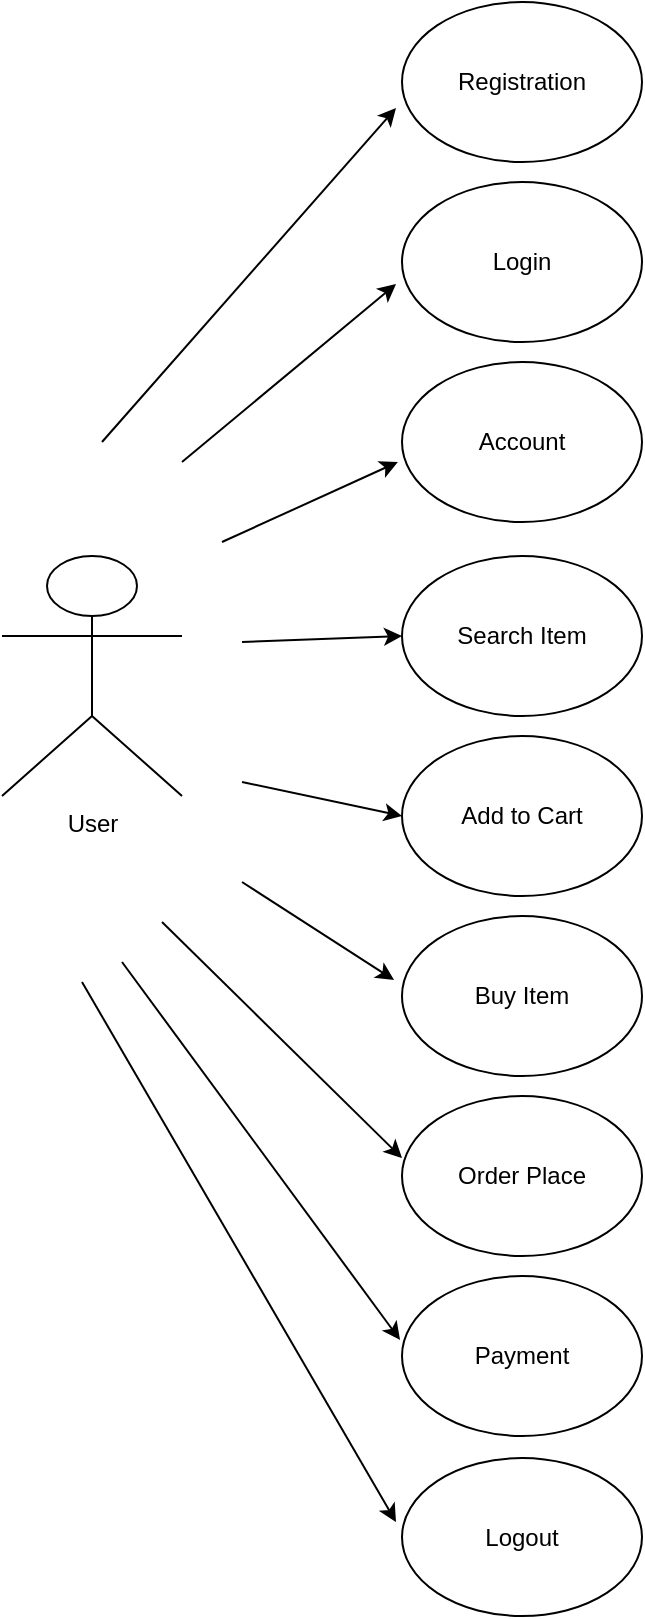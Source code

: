 <mxfile version="22.0.2" type="device" pages="7">
  <diagram name="User Use Case" id="NfF6h67l0gqhsrx5ayTS">
    <mxGraphModel dx="864" dy="516" grid="1" gridSize="10" guides="1" tooltips="1" connect="1" arrows="1" fold="1" page="1" pageScale="1" pageWidth="850" pageHeight="1100" math="0" shadow="0">
      <root>
        <mxCell id="0" />
        <mxCell id="1" parent="0" />
        <mxCell id="4k9NwJD_-DrnsMXn48SK-4" value="Registration" style="ellipse;whiteSpace=wrap;html=1;" vertex="1" parent="1">
          <mxGeometry x="330" width="120" height="80" as="geometry" />
        </mxCell>
        <mxCell id="4k9NwJD_-DrnsMXn48SK-6" value="Login" style="ellipse;whiteSpace=wrap;html=1;" vertex="1" parent="1">
          <mxGeometry x="330" y="90" width="120" height="80" as="geometry" />
        </mxCell>
        <mxCell id="4k9NwJD_-DrnsMXn48SK-7" value="Search Item" style="ellipse;whiteSpace=wrap;html=1;" vertex="1" parent="1">
          <mxGeometry x="330" y="277" width="120" height="80" as="geometry" />
        </mxCell>
        <mxCell id="4k9NwJD_-DrnsMXn48SK-8" value="Add to Cart" style="ellipse;whiteSpace=wrap;html=1;" vertex="1" parent="1">
          <mxGeometry x="330" y="367" width="120" height="80" as="geometry" />
        </mxCell>
        <mxCell id="4k9NwJD_-DrnsMXn48SK-9" value="Buy Item" style="ellipse;whiteSpace=wrap;html=1;" vertex="1" parent="1">
          <mxGeometry x="330" y="457" width="120" height="80" as="geometry" />
        </mxCell>
        <mxCell id="4k9NwJD_-DrnsMXn48SK-10" value="Order Place" style="ellipse;whiteSpace=wrap;html=1;" vertex="1" parent="1">
          <mxGeometry x="330" y="547" width="120" height="80" as="geometry" />
        </mxCell>
        <mxCell id="4k9NwJD_-DrnsMXn48SK-11" value="Payment" style="ellipse;whiteSpace=wrap;html=1;" vertex="1" parent="1">
          <mxGeometry x="330" y="637" width="120" height="80" as="geometry" />
        </mxCell>
        <mxCell id="4k9NwJD_-DrnsMXn48SK-12" value="" style="endArrow=classic;html=1;rounded=0;entryX=-0.025;entryY=0.663;entryDx=0;entryDy=0;entryPerimeter=0;" edge="1" parent="1" target="4k9NwJD_-DrnsMXn48SK-4">
          <mxGeometry width="50" height="50" relative="1" as="geometry">
            <mxPoint x="180" y="220" as="sourcePoint" />
            <mxPoint x="250" y="110" as="targetPoint" />
          </mxGeometry>
        </mxCell>
        <mxCell id="4k9NwJD_-DrnsMXn48SK-13" value="" style="endArrow=classic;html=1;rounded=0;entryX=-0.025;entryY=0.405;entryDx=0;entryDy=0;entryPerimeter=0;" edge="1" parent="1" target="4k9NwJD_-DrnsMXn48SK-14">
          <mxGeometry width="50" height="50" relative="1" as="geometry">
            <mxPoint x="170" y="490" as="sourcePoint" />
            <mxPoint x="337" y="160" as="targetPoint" />
          </mxGeometry>
        </mxCell>
        <mxCell id="4k9NwJD_-DrnsMXn48SK-14" value="Logout" style="ellipse;whiteSpace=wrap;html=1;" vertex="1" parent="1">
          <mxGeometry x="330" y="728" width="120" height="79" as="geometry" />
        </mxCell>
        <mxCell id="4k9NwJD_-DrnsMXn48SK-15" value="" style="endArrow=classic;html=1;rounded=0;entryX=-0.008;entryY=0.4;entryDx=0;entryDy=0;entryPerimeter=0;" edge="1" parent="1" target="4k9NwJD_-DrnsMXn48SK-11">
          <mxGeometry width="50" height="50" relative="1" as="geometry">
            <mxPoint x="190" y="480" as="sourcePoint" />
            <mxPoint x="337" y="770" as="targetPoint" />
          </mxGeometry>
        </mxCell>
        <mxCell id="4k9NwJD_-DrnsMXn48SK-16" value="" style="endArrow=classic;html=1;rounded=0;entryX=0;entryY=0.388;entryDx=0;entryDy=0;entryPerimeter=0;" edge="1" parent="1" target="4k9NwJD_-DrnsMXn48SK-10">
          <mxGeometry width="50" height="50" relative="1" as="geometry">
            <mxPoint x="210" y="460" as="sourcePoint" />
            <mxPoint x="339" y="679" as="targetPoint" />
          </mxGeometry>
        </mxCell>
        <mxCell id="4k9NwJD_-DrnsMXn48SK-17" value="" style="endArrow=classic;html=1;rounded=0;entryX=0;entryY=0.5;entryDx=0;entryDy=0;" edge="1" parent="1" target="4k9NwJD_-DrnsMXn48SK-8">
          <mxGeometry width="50" height="50" relative="1" as="geometry">
            <mxPoint x="250" y="390" as="sourcePoint" />
            <mxPoint x="340" y="588" as="targetPoint" />
          </mxGeometry>
        </mxCell>
        <mxCell id="4k9NwJD_-DrnsMXn48SK-18" value="" style="endArrow=classic;html=1;rounded=0;entryX=-0.033;entryY=0.4;entryDx=0;entryDy=0;entryPerimeter=0;" edge="1" parent="1" target="4k9NwJD_-DrnsMXn48SK-9">
          <mxGeometry width="50" height="50" relative="1" as="geometry">
            <mxPoint x="250" y="440" as="sourcePoint" />
            <mxPoint x="350" y="598" as="targetPoint" />
          </mxGeometry>
        </mxCell>
        <mxCell id="4k9NwJD_-DrnsMXn48SK-19" value="" style="endArrow=classic;html=1;rounded=0;entryX=0;entryY=0.5;entryDx=0;entryDy=0;" edge="1" parent="1" target="4k9NwJD_-DrnsMXn48SK-7">
          <mxGeometry width="50" height="50" relative="1" as="geometry">
            <mxPoint x="250" y="320" as="sourcePoint" />
            <mxPoint x="340" y="588" as="targetPoint" />
          </mxGeometry>
        </mxCell>
        <mxCell id="4k9NwJD_-DrnsMXn48SK-20" value="" style="endArrow=classic;html=1;rounded=0;entryX=-0.025;entryY=0.638;entryDx=0;entryDy=0;entryPerimeter=0;" edge="1" parent="1" target="4k9NwJD_-DrnsMXn48SK-6">
          <mxGeometry width="50" height="50" relative="1" as="geometry">
            <mxPoint x="220" y="230" as="sourcePoint" />
            <mxPoint x="340" y="230" as="targetPoint" />
          </mxGeometry>
        </mxCell>
        <mxCell id="4k9NwJD_-DrnsMXn48SK-24" value="User" style="shape=umlActor;verticalLabelPosition=bottom;verticalAlign=top;html=1;outlineConnect=0;" vertex="1" parent="1">
          <mxGeometry x="130" y="277" width="90" height="120" as="geometry" />
        </mxCell>
        <mxCell id="MZoWeBfVrMgjKehAb1xJ-1" value="Account" style="ellipse;whiteSpace=wrap;html=1;" vertex="1" parent="1">
          <mxGeometry x="330" y="180" width="120" height="80" as="geometry" />
        </mxCell>
        <mxCell id="MZoWeBfVrMgjKehAb1xJ-2" value="" style="endArrow=classic;html=1;rounded=0;entryX=-0.017;entryY=0.625;entryDx=0;entryDy=0;entryPerimeter=0;" edge="1" parent="1" target="MZoWeBfVrMgjKehAb1xJ-1">
          <mxGeometry width="50" height="50" relative="1" as="geometry">
            <mxPoint x="240" y="270" as="sourcePoint" />
            <mxPoint x="337" y="151" as="targetPoint" />
          </mxGeometry>
        </mxCell>
      </root>
    </mxGraphModel>
  </diagram>
  <diagram name="Admin Use Case" id="WMNFetIGnlhcZd5wPAaC">
    <mxGraphModel dx="864" dy="516" grid="1" gridSize="10" guides="1" tooltips="1" connect="1" arrows="1" fold="1" page="1" pageScale="1" pageWidth="850" pageHeight="1100" math="0" shadow="0">
      <root>
        <mxCell id="g-MvFmS6le9Vddn08YEU-0" />
        <mxCell id="g-MvFmS6le9Vddn08YEU-1" parent="g-MvFmS6le9Vddn08YEU-0" />
        <mxCell id="g-MvFmS6le9Vddn08YEU-2" value="Login" style="ellipse;whiteSpace=wrap;html=1;" vertex="1" parent="g-MvFmS6le9Vddn08YEU-1">
          <mxGeometry x="280" width="120" height="80" as="geometry" />
        </mxCell>
        <mxCell id="g-MvFmS6le9Vddn08YEU-3" value="Manage Catagory" style="ellipse;whiteSpace=wrap;html=1;" vertex="1" parent="g-MvFmS6le9Vddn08YEU-1">
          <mxGeometry x="280" y="90" width="120" height="80" as="geometry" />
        </mxCell>
        <mxCell id="g-MvFmS6le9Vddn08YEU-4" value="Manage Item" style="ellipse;whiteSpace=wrap;html=1;" vertex="1" parent="g-MvFmS6le9Vddn08YEU-1">
          <mxGeometry x="280" y="180" width="120" height="80" as="geometry" />
        </mxCell>
        <mxCell id="g-MvFmS6le9Vddn08YEU-5" value="Manage Order" style="ellipse;whiteSpace=wrap;html=1;" vertex="1" parent="g-MvFmS6le9Vddn08YEU-1">
          <mxGeometry x="280" y="270" width="120" height="80" as="geometry" />
        </mxCell>
        <mxCell id="g-MvFmS6le9Vddn08YEU-6" value="Manage Report" style="ellipse;whiteSpace=wrap;html=1;" vertex="1" parent="g-MvFmS6le9Vddn08YEU-1">
          <mxGeometry x="280" y="360" width="120" height="80" as="geometry" />
        </mxCell>
        <mxCell id="g-MvFmS6le9Vddn08YEU-7" value="Manage Rights" style="ellipse;whiteSpace=wrap;html=1;" vertex="1" parent="g-MvFmS6le9Vddn08YEU-1">
          <mxGeometry x="280" y="450" width="120" height="80" as="geometry" />
        </mxCell>
        <mxCell id="g-MvFmS6le9Vddn08YEU-8" value="Logout" style="ellipse;whiteSpace=wrap;html=1;" vertex="1" parent="g-MvFmS6le9Vddn08YEU-1">
          <mxGeometry x="280" y="540" width="120" height="80" as="geometry" />
        </mxCell>
        <mxCell id="g-MvFmS6le9Vddn08YEU-9" value="" style="endArrow=classic;html=1;rounded=0;entryX=-0.025;entryY=0.663;entryDx=0;entryDy=0;entryPerimeter=0;" edge="1" parent="g-MvFmS6le9Vddn08YEU-1" target="g-MvFmS6le9Vddn08YEU-2">
          <mxGeometry width="50" height="50" relative="1" as="geometry">
            <mxPoint x="130" y="220" as="sourcePoint" />
            <mxPoint x="200" y="110" as="targetPoint" />
          </mxGeometry>
        </mxCell>
        <mxCell id="g-MvFmS6le9Vddn08YEU-12" value="" style="endArrow=classic;html=1;rounded=0;entryX=-0.008;entryY=0.4;entryDx=0;entryDy=0;entryPerimeter=0;" edge="1" parent="g-MvFmS6le9Vddn08YEU-1" target="g-MvFmS6le9Vddn08YEU-8">
          <mxGeometry width="50" height="50" relative="1" as="geometry">
            <mxPoint x="130" y="440" as="sourcePoint" />
            <mxPoint x="287" y="673" as="targetPoint" />
          </mxGeometry>
        </mxCell>
        <mxCell id="g-MvFmS6le9Vddn08YEU-13" value="" style="endArrow=classic;html=1;rounded=0;entryX=0;entryY=0.388;entryDx=0;entryDy=0;entryPerimeter=0;" edge="1" parent="g-MvFmS6le9Vddn08YEU-1" target="g-MvFmS6le9Vddn08YEU-7">
          <mxGeometry width="50" height="50" relative="1" as="geometry">
            <mxPoint x="170" y="430" as="sourcePoint" />
            <mxPoint x="289" y="582" as="targetPoint" />
          </mxGeometry>
        </mxCell>
        <mxCell id="g-MvFmS6le9Vddn08YEU-14" value="" style="endArrow=classic;html=1;rounded=0;entryX=0;entryY=0.5;entryDx=0;entryDy=0;" edge="1" parent="g-MvFmS6le9Vddn08YEU-1" target="g-MvFmS6le9Vddn08YEU-5">
          <mxGeometry width="50" height="50" relative="1" as="geometry">
            <mxPoint x="200" y="320" as="sourcePoint" />
            <mxPoint x="290" y="491" as="targetPoint" />
          </mxGeometry>
        </mxCell>
        <mxCell id="g-MvFmS6le9Vddn08YEU-15" value="" style="endArrow=classic;html=1;rounded=0;entryX=-0.033;entryY=0.4;entryDx=0;entryDy=0;entryPerimeter=0;" edge="1" parent="g-MvFmS6le9Vddn08YEU-1" target="g-MvFmS6le9Vddn08YEU-6">
          <mxGeometry width="50" height="50" relative="1" as="geometry">
            <mxPoint x="200" y="370" as="sourcePoint" />
            <mxPoint x="300" y="501" as="targetPoint" />
          </mxGeometry>
        </mxCell>
        <mxCell id="g-MvFmS6le9Vddn08YEU-16" value="" style="endArrow=classic;html=1;rounded=0;entryX=0;entryY=0.5;entryDx=0;entryDy=0;" edge="1" parent="g-MvFmS6le9Vddn08YEU-1" target="g-MvFmS6le9Vddn08YEU-4">
          <mxGeometry width="50" height="50" relative="1" as="geometry">
            <mxPoint x="190" y="270" as="sourcePoint" />
            <mxPoint x="290" y="491" as="targetPoint" />
          </mxGeometry>
        </mxCell>
        <mxCell id="g-MvFmS6le9Vddn08YEU-17" value="" style="endArrow=classic;html=1;rounded=0;entryX=-0.025;entryY=0.638;entryDx=0;entryDy=0;entryPerimeter=0;" edge="1" parent="g-MvFmS6le9Vddn08YEU-1" target="g-MvFmS6le9Vddn08YEU-3">
          <mxGeometry width="50" height="50" relative="1" as="geometry">
            <mxPoint x="170" y="230" as="sourcePoint" />
            <mxPoint x="290" y="230" as="targetPoint" />
          </mxGeometry>
        </mxCell>
        <mxCell id="g-MvFmS6le9Vddn08YEU-18" value="Admin" style="shape=umlActor;verticalLabelPosition=bottom;verticalAlign=top;html=1;outlineConnect=0;" vertex="1" parent="g-MvFmS6le9Vddn08YEU-1">
          <mxGeometry x="80" y="260" width="90" height="120" as="geometry" />
        </mxCell>
      </root>
    </mxGraphModel>
  </diagram>
  <diagram id="7yaBnJiWz9ZgVMk_x-2a" name="0 Level User">
    <mxGraphModel dx="864" dy="516" grid="1" gridSize="10" guides="1" tooltips="1" connect="1" arrows="1" fold="1" page="1" pageScale="1" pageWidth="850" pageHeight="1100" math="0" shadow="0">
      <root>
        <mxCell id="0" />
        <mxCell id="1" parent="0" />
        <mxCell id="w4UUT2ZMDX1gfFvIo1JZ-1" value="User" style="whiteSpace=wrap;html=1;aspect=fixed;" vertex="1" parent="1">
          <mxGeometry x="40" y="40" width="160" height="160" as="geometry" />
        </mxCell>
        <mxCell id="w4UUT2ZMDX1gfFvIo1JZ-2" value="Database" style="ellipse;whiteSpace=wrap;html=1;aspect=fixed;" vertex="1" parent="1">
          <mxGeometry x="500" y="360" width="110" height="110" as="geometry" />
        </mxCell>
        <mxCell id="w4UUT2ZMDX1gfFvIo1JZ-6" value="" style="endArrow=classic;html=1;rounded=0;exitX=1.019;exitY=0.069;exitDx=0;exitDy=0;exitPerimeter=0;" edge="1" parent="1" source="w4UUT2ZMDX1gfFvIo1JZ-1">
          <mxGeometry width="50" height="50" relative="1" as="geometry">
            <mxPoint x="400" y="280" as="sourcePoint" />
            <mxPoint x="590" y="370" as="targetPoint" />
            <Array as="points">
              <mxPoint x="590" y="50" />
            </Array>
          </mxGeometry>
        </mxCell>
        <mxCell id="X4kUy2XX1dMS1l6dVzqW-1" value="1" style="edgeLabel;html=1;align=center;verticalAlign=middle;resizable=0;points=[];" vertex="1" connectable="0" parent="w4UUT2ZMDX1gfFvIo1JZ-6">
          <mxGeometry x="-0.952" y="2" relative="1" as="geometry">
            <mxPoint as="offset" />
          </mxGeometry>
        </mxCell>
        <mxCell id="X4kUy2XX1dMS1l6dVzqW-2" value="Registration" style="edgeLabel;html=1;align=center;verticalAlign=middle;resizable=0;points=[];" vertex="1" connectable="0" parent="w4UUT2ZMDX1gfFvIo1JZ-6">
          <mxGeometry x="-0.799" y="-2" relative="1" as="geometry">
            <mxPoint as="offset" />
          </mxGeometry>
        </mxCell>
        <mxCell id="X4kUy2XX1dMS1l6dVzqW-3" value="Email id /Password" style="edgeLabel;html=1;align=center;verticalAlign=middle;resizable=0;points=[];" vertex="1" connectable="0" parent="w4UUT2ZMDX1gfFvIo1JZ-6">
          <mxGeometry x="-0.491" y="3" relative="1" as="geometry">
            <mxPoint as="offset" />
          </mxGeometry>
        </mxCell>
        <mxCell id="w4UUT2ZMDX1gfFvIo1JZ-7" value="" style="endArrow=classic;html=1;rounded=0;exitX=1.019;exitY=0.206;exitDx=0;exitDy=0;exitPerimeter=0;entryX=0.655;entryY=-0.009;entryDx=0;entryDy=0;entryPerimeter=0;" edge="1" parent="1" source="w4UUT2ZMDX1gfFvIo1JZ-1" target="w4UUT2ZMDX1gfFvIo1JZ-2">
          <mxGeometry width="50" height="50" relative="1" as="geometry">
            <mxPoint x="213" y="61" as="sourcePoint" />
            <mxPoint x="580" y="373" as="targetPoint" />
            <Array as="points">
              <mxPoint x="570" y="70" />
            </Array>
          </mxGeometry>
        </mxCell>
        <mxCell id="ghUmqVAMidtjxxyms5nO-1" value="2" style="edgeLabel;html=1;align=center;verticalAlign=middle;resizable=0;points=[];" vertex="1" connectable="0" parent="w4UUT2ZMDX1gfFvIo1JZ-7">
          <mxGeometry x="-0.945" y="1" relative="1" as="geometry">
            <mxPoint as="offset" />
          </mxGeometry>
        </mxCell>
        <mxCell id="ghUmqVAMidtjxxyms5nO-2" value="Log in" style="edgeLabel;html=1;align=center;verticalAlign=middle;resizable=0;points=[];" vertex="1" connectable="0" parent="w4UUT2ZMDX1gfFvIo1JZ-7">
          <mxGeometry x="-0.787" relative="1" as="geometry">
            <mxPoint as="offset" />
          </mxGeometry>
        </mxCell>
        <mxCell id="ghUmqVAMidtjxxyms5nO-3" value="Email" style="edgeLabel;html=1;align=center;verticalAlign=middle;resizable=0;points=[];" vertex="1" connectable="0" parent="w4UUT2ZMDX1gfFvIo1JZ-7">
          <mxGeometry x="-0.531" y="1" relative="1" as="geometry">
            <mxPoint as="offset" />
          </mxGeometry>
        </mxCell>
        <mxCell id="w4UUT2ZMDX1gfFvIo1JZ-8" value="" style="endArrow=classic;html=1;rounded=0;exitX=1.019;exitY=0.35;exitDx=0;exitDy=0;exitPerimeter=0;entryX=0.445;entryY=-0.018;entryDx=0;entryDy=0;entryPerimeter=0;" edge="1" parent="1" source="w4UUT2ZMDX1gfFvIo1JZ-1" target="w4UUT2ZMDX1gfFvIo1JZ-2">
          <mxGeometry width="50" height="50" relative="1" as="geometry">
            <mxPoint x="213" y="83" as="sourcePoint" />
            <mxPoint x="565" y="370" as="targetPoint" />
            <Array as="points">
              <mxPoint x="550" y="96" />
            </Array>
          </mxGeometry>
        </mxCell>
        <mxCell id="ghUmqVAMidtjxxyms5nO-6" value="3" style="edgeLabel;html=1;align=center;verticalAlign=middle;resizable=0;points=[];" vertex="1" connectable="0" parent="w4UUT2ZMDX1gfFvIo1JZ-8">
          <mxGeometry x="-0.931" y="-1" relative="1" as="geometry">
            <mxPoint as="offset" />
          </mxGeometry>
        </mxCell>
        <mxCell id="XIBgAlaEnvF4AKtUmTKH-4" value="Search Item" style="edgeLabel;html=1;align=center;verticalAlign=middle;resizable=0;points=[];" vertex="1" connectable="0" parent="w4UUT2ZMDX1gfFvIo1JZ-8">
          <mxGeometry x="-0.691" y="-2" relative="1" as="geometry">
            <mxPoint as="offset" />
          </mxGeometry>
        </mxCell>
        <mxCell id="w4UUT2ZMDX1gfFvIo1JZ-9" value="" style="endArrow=classic;html=1;rounded=0;exitX=1.013;exitY=0.463;exitDx=0;exitDy=0;exitPerimeter=0;entryX=0.273;entryY=0.073;entryDx=0;entryDy=0;entryPerimeter=0;" edge="1" parent="1" source="w4UUT2ZMDX1gfFvIo1JZ-1" target="w4UUT2ZMDX1gfFvIo1JZ-2">
          <mxGeometry width="50" height="50" relative="1" as="geometry">
            <mxPoint x="213" y="106" as="sourcePoint" />
            <mxPoint x="544" y="372" as="targetPoint" />
            <Array as="points">
              <mxPoint x="530" y="114" />
            </Array>
          </mxGeometry>
        </mxCell>
        <mxCell id="XIBgAlaEnvF4AKtUmTKH-7" value="4" style="edgeLabel;html=1;align=center;verticalAlign=middle;resizable=0;points=[];" vertex="1" connectable="0" parent="w4UUT2ZMDX1gfFvIo1JZ-9">
          <mxGeometry x="-0.911" relative="1" as="geometry">
            <mxPoint as="offset" />
          </mxGeometry>
        </mxCell>
        <mxCell id="YEj0jUiBieA1fzrgmOjt-2" value="Place Order" style="edgeLabel;html=1;align=center;verticalAlign=middle;resizable=0;points=[];" vertex="1" connectable="0" parent="w4UUT2ZMDX1gfFvIo1JZ-9">
          <mxGeometry x="-0.416" relative="1" as="geometry">
            <mxPoint as="offset" />
          </mxGeometry>
        </mxCell>
        <mxCell id="w4UUT2ZMDX1gfFvIo1JZ-11" value="" style="endArrow=classic;html=1;rounded=0;exitX=1.006;exitY=0.563;exitDx=0;exitDy=0;exitPerimeter=0;entryX=0;entryY=0;entryDx=0;entryDy=0;" edge="1" parent="1" source="w4UUT2ZMDX1gfFvIo1JZ-1" target="w4UUT2ZMDX1gfFvIo1JZ-2">
          <mxGeometry width="50" height="50" relative="1" as="geometry">
            <mxPoint x="212" y="124" as="sourcePoint" />
            <mxPoint x="540" y="378" as="targetPoint" />
            <Array as="points">
              <mxPoint x="510" y="130" />
            </Array>
          </mxGeometry>
        </mxCell>
        <mxCell id="yR7hPfkgPnFNNc8d7Jtm-3" value="5" style="edgeLabel;html=1;align=center;verticalAlign=middle;resizable=0;points=[];" vertex="1" connectable="0" parent="w4UUT2ZMDX1gfFvIo1JZ-11">
          <mxGeometry x="-0.913" relative="1" as="geometry">
            <mxPoint as="offset" />
          </mxGeometry>
        </mxCell>
        <mxCell id="LCgWgRUMV8twy-D6KFzv-1" value="Payment" style="edgeLabel;html=1;align=center;verticalAlign=middle;resizable=0;points=[];" vertex="1" connectable="0" parent="w4UUT2ZMDX1gfFvIo1JZ-11">
          <mxGeometry x="-0.694" y="-1" relative="1" as="geometry">
            <mxPoint as="offset" />
          </mxGeometry>
        </mxCell>
        <mxCell id="w4UUT2ZMDX1gfFvIo1JZ-12" value="" style="endArrow=classic;html=1;rounded=0;entryX=0.069;entryY=1.019;entryDx=0;entryDy=0;entryPerimeter=0;exitX=0.227;exitY=0.964;exitDx=0;exitDy=0;exitPerimeter=0;" edge="1" parent="1" source="w4UUT2ZMDX1gfFvIo1JZ-2" target="w4UUT2ZMDX1gfFvIo1JZ-1">
          <mxGeometry width="50" height="50" relative="1" as="geometry">
            <mxPoint x="520" y="460" as="sourcePoint" />
            <mxPoint x="450" y="230" as="targetPoint" />
            <Array as="points">
              <mxPoint x="51" y="470" />
            </Array>
          </mxGeometry>
        </mxCell>
        <mxCell id="X4kUy2XX1dMS1l6dVzqW-4" value="Responce" style="edgeLabel;html=1;align=center;verticalAlign=middle;resizable=0;points=[];" vertex="1" connectable="0" parent="w4UUT2ZMDX1gfFvIo1JZ-12">
          <mxGeometry x="0.225" y="1" relative="1" as="geometry">
            <mxPoint as="offset" />
          </mxGeometry>
        </mxCell>
        <mxCell id="X4kUy2XX1dMS1l6dVzqW-5" value="1" style="edgeLabel;html=1;align=center;verticalAlign=middle;resizable=0;points=[];" vertex="1" connectable="0" parent="w4UUT2ZMDX1gfFvIo1JZ-12">
          <mxGeometry x="0.922" y="-2" relative="1" as="geometry">
            <mxPoint as="offset" />
          </mxGeometry>
        </mxCell>
        <mxCell id="X4kUy2XX1dMS1l6dVzqW-6" value="Authentication" style="edgeLabel;html=1;align=center;verticalAlign=middle;resizable=0;points=[];" vertex="1" connectable="0" parent="w4UUT2ZMDX1gfFvIo1JZ-12">
          <mxGeometry x="-0.085" y="-1" relative="1" as="geometry">
            <mxPoint as="offset" />
          </mxGeometry>
        </mxCell>
        <mxCell id="w4UUT2ZMDX1gfFvIo1JZ-13" value="" style="endArrow=classic;html=1;rounded=0;entryX=0.2;entryY=1.025;entryDx=0;entryDy=0;entryPerimeter=0;" edge="1" parent="1" target="w4UUT2ZMDX1gfFvIo1JZ-1">
          <mxGeometry width="50" height="50" relative="1" as="geometry">
            <mxPoint x="510" y="450" as="sourcePoint" />
            <mxPoint x="61" y="213" as="targetPoint" />
            <Array as="points">
              <mxPoint x="72" y="450" />
            </Array>
          </mxGeometry>
        </mxCell>
        <mxCell id="ghUmqVAMidtjxxyms5nO-4" value="2" style="edgeLabel;html=1;align=center;verticalAlign=middle;resizable=0;points=[];" vertex="1" connectable="0" parent="w4UUT2ZMDX1gfFvIo1JZ-13">
          <mxGeometry x="0.906" y="-1" relative="1" as="geometry">
            <mxPoint as="offset" />
          </mxGeometry>
        </mxCell>
        <mxCell id="ghUmqVAMidtjxxyms5nO-5" value="Authentication" style="edgeLabel;html=1;align=center;verticalAlign=middle;resizable=0;points=[];" vertex="1" connectable="0" parent="w4UUT2ZMDX1gfFvIo1JZ-13">
          <mxGeometry x="0.164" y="1" relative="1" as="geometry">
            <mxPoint as="offset" />
          </mxGeometry>
        </mxCell>
        <mxCell id="w4UUT2ZMDX1gfFvIo1JZ-14" value="" style="endArrow=classic;html=1;rounded=0;entryX=0.331;entryY=1.019;entryDx=0;entryDy=0;entryPerimeter=0;exitX=0;exitY=0.636;exitDx=0;exitDy=0;exitPerimeter=0;" edge="1" parent="1" source="w4UUT2ZMDX1gfFvIo1JZ-2" target="w4UUT2ZMDX1gfFvIo1JZ-1">
          <mxGeometry width="50" height="50" relative="1" as="geometry">
            <mxPoint x="584" y="423" as="sourcePoint" />
            <mxPoint x="110" y="160" as="targetPoint" />
            <Array as="points">
              <mxPoint x="93" y="427" />
            </Array>
          </mxGeometry>
        </mxCell>
        <mxCell id="XIBgAlaEnvF4AKtUmTKH-5" value="3" style="edgeLabel;html=1;align=center;verticalAlign=middle;resizable=0;points=[];" vertex="1" connectable="0" parent="w4UUT2ZMDX1gfFvIo1JZ-14">
          <mxGeometry x="0.902" y="-1" relative="1" as="geometry">
            <mxPoint as="offset" />
          </mxGeometry>
        </mxCell>
        <mxCell id="XIBgAlaEnvF4AKtUmTKH-6" value="View Item" style="edgeLabel;html=1;align=center;verticalAlign=middle;resizable=0;points=[];" vertex="1" connectable="0" parent="w4UUT2ZMDX1gfFvIo1JZ-14">
          <mxGeometry x="0.078" y="3" relative="1" as="geometry">
            <mxPoint as="offset" />
          </mxGeometry>
        </mxCell>
        <mxCell id="w4UUT2ZMDX1gfFvIo1JZ-15" value="" style="endArrow=classic;html=1;rounded=0;entryX=0.456;entryY=1.013;entryDx=0;entryDy=0;entryPerimeter=0;exitX=-0.027;exitY=0.445;exitDx=0;exitDy=0;exitPerimeter=0;" edge="1" parent="1" source="w4UUT2ZMDX1gfFvIo1JZ-2" target="w4UUT2ZMDX1gfFvIo1JZ-1">
          <mxGeometry width="50" height="50" relative="1" as="geometry">
            <mxPoint x="610" y="383" as="sourcePoint" />
            <mxPoint x="136" y="120" as="targetPoint" />
            <Array as="points">
              <mxPoint x="113" y="409" />
            </Array>
          </mxGeometry>
        </mxCell>
        <mxCell id="yR7hPfkgPnFNNc8d7Jtm-1" value="Confirm Order" style="edgeLabel;html=1;align=center;verticalAlign=middle;resizable=0;points=[];" vertex="1" connectable="0" parent="w4UUT2ZMDX1gfFvIo1JZ-15">
          <mxGeometry x="-0.123" relative="1" as="geometry">
            <mxPoint as="offset" />
          </mxGeometry>
        </mxCell>
        <mxCell id="yR7hPfkgPnFNNc8d7Jtm-2" value="4" style="edgeLabel;html=1;align=center;verticalAlign=middle;resizable=0;points=[];" vertex="1" connectable="0" parent="w4UUT2ZMDX1gfFvIo1JZ-15">
          <mxGeometry x="0.882" relative="1" as="geometry">
            <mxPoint as="offset" />
          </mxGeometry>
        </mxCell>
        <mxCell id="w4UUT2ZMDX1gfFvIo1JZ-16" value="" style="endArrow=classic;html=1;rounded=0;entryX=0.569;entryY=1.006;entryDx=0;entryDy=0;entryPerimeter=0;exitX=0.009;exitY=0.3;exitDx=0;exitDy=0;exitPerimeter=0;" edge="1" parent="1" source="w4UUT2ZMDX1gfFvIo1JZ-2" target="w4UUT2ZMDX1gfFvIo1JZ-1">
          <mxGeometry width="50" height="50" relative="1" as="geometry">
            <mxPoint x="507" y="419" as="sourcePoint" />
            <mxPoint x="123" y="212" as="targetPoint" />
            <Array as="points">
              <mxPoint x="130" y="390" />
            </Array>
          </mxGeometry>
        </mxCell>
        <mxCell id="LCgWgRUMV8twy-D6KFzv-2" value="Payment Successfully" style="edgeLabel;html=1;align=center;verticalAlign=middle;resizable=0;points=[];" vertex="1" connectable="0" parent="w4UUT2ZMDX1gfFvIo1JZ-16">
          <mxGeometry x="-0.414" y="-1" relative="1" as="geometry">
            <mxPoint as="offset" />
          </mxGeometry>
        </mxCell>
        <mxCell id="LCgWgRUMV8twy-D6KFzv-3" value="5" style="edgeLabel;html=1;align=center;verticalAlign=middle;resizable=0;points=[];" vertex="1" connectable="0" parent="w4UUT2ZMDX1gfFvIo1JZ-16">
          <mxGeometry x="0.857" y="-2" relative="1" as="geometry">
            <mxPoint as="offset" />
          </mxGeometry>
        </mxCell>
      </root>
    </mxGraphModel>
  </diagram>
  <diagram name="0 Level Admin" id="Pq9-tMUMcQpzcd8G2SX9">
    <mxGraphModel dx="864" dy="516" grid="1" gridSize="10" guides="1" tooltips="1" connect="1" arrows="1" fold="1" page="1" pageScale="1" pageWidth="850" pageHeight="1100" math="0" shadow="0">
      <root>
        <mxCell id="lex1iyNnGQX5HV-vXVGd-0" />
        <mxCell id="lex1iyNnGQX5HV-vXVGd-1" parent="lex1iyNnGQX5HV-vXVGd-0" />
        <mxCell id="lex1iyNnGQX5HV-vXVGd-2" value="Admin" style="whiteSpace=wrap;html=1;aspect=fixed;" vertex="1" parent="lex1iyNnGQX5HV-vXVGd-1">
          <mxGeometry x="40" y="40" width="160" height="160" as="geometry" />
        </mxCell>
        <mxCell id="lex1iyNnGQX5HV-vXVGd-3" value="Database" style="ellipse;whiteSpace=wrap;html=1;aspect=fixed;" vertex="1" parent="lex1iyNnGQX5HV-vXVGd-1">
          <mxGeometry x="500" y="360" width="110" height="110" as="geometry" />
        </mxCell>
        <mxCell id="lex1iyNnGQX5HV-vXVGd-4" value="" style="endArrow=classic;html=1;rounded=0;exitX=1.019;exitY=0.069;exitDx=0;exitDy=0;exitPerimeter=0;" edge="1" parent="lex1iyNnGQX5HV-vXVGd-1" source="lex1iyNnGQX5HV-vXVGd-2">
          <mxGeometry width="50" height="50" relative="1" as="geometry">
            <mxPoint x="400" y="280" as="sourcePoint" />
            <mxPoint x="590" y="370" as="targetPoint" />
            <Array as="points">
              <mxPoint x="590" y="50" />
            </Array>
          </mxGeometry>
        </mxCell>
        <mxCell id="lex1iyNnGQX5HV-vXVGd-5" value="1" style="edgeLabel;html=1;align=center;verticalAlign=middle;resizable=0;points=[];" vertex="1" connectable="0" parent="lex1iyNnGQX5HV-vXVGd-4">
          <mxGeometry x="-0.952" y="2" relative="1" as="geometry">
            <mxPoint as="offset" />
          </mxGeometry>
        </mxCell>
        <mxCell id="lex1iyNnGQX5HV-vXVGd-6" value="Login" style="edgeLabel;html=1;align=center;verticalAlign=middle;resizable=0;points=[];" vertex="1" connectable="0" parent="lex1iyNnGQX5HV-vXVGd-4">
          <mxGeometry x="-0.799" y="-2" relative="1" as="geometry">
            <mxPoint as="offset" />
          </mxGeometry>
        </mxCell>
        <mxCell id="lex1iyNnGQX5HV-vXVGd-7" value="Email" style="edgeLabel;html=1;align=center;verticalAlign=middle;resizable=0;points=[];" vertex="1" connectable="0" parent="lex1iyNnGQX5HV-vXVGd-4">
          <mxGeometry x="-0.491" y="3" relative="1" as="geometry">
            <mxPoint as="offset" />
          </mxGeometry>
        </mxCell>
        <mxCell id="lex1iyNnGQX5HV-vXVGd-8" value="" style="endArrow=classic;html=1;rounded=0;exitX=1.019;exitY=0.206;exitDx=0;exitDy=0;exitPerimeter=0;entryX=0.655;entryY=-0.009;entryDx=0;entryDy=0;entryPerimeter=0;" edge="1" parent="lex1iyNnGQX5HV-vXVGd-1" source="lex1iyNnGQX5HV-vXVGd-2" target="lex1iyNnGQX5HV-vXVGd-3">
          <mxGeometry width="50" height="50" relative="1" as="geometry">
            <mxPoint x="213" y="61" as="sourcePoint" />
            <mxPoint x="580" y="373" as="targetPoint" />
            <Array as="points">
              <mxPoint x="570" y="70" />
            </Array>
          </mxGeometry>
        </mxCell>
        <mxCell id="lex1iyNnGQX5HV-vXVGd-9" value="2" style="edgeLabel;html=1;align=center;verticalAlign=middle;resizable=0;points=[];" vertex="1" connectable="0" parent="lex1iyNnGQX5HV-vXVGd-8">
          <mxGeometry x="-0.945" y="1" relative="1" as="geometry">
            <mxPoint as="offset" />
          </mxGeometry>
        </mxCell>
        <mxCell id="lex1iyNnGQX5HV-vXVGd-10" value="Manage Catagory" style="edgeLabel;html=1;align=center;verticalAlign=middle;resizable=0;points=[];" vertex="1" connectable="0" parent="lex1iyNnGQX5HV-vXVGd-8">
          <mxGeometry x="-0.787" relative="1" as="geometry">
            <mxPoint x="30" as="offset" />
          </mxGeometry>
        </mxCell>
        <mxCell id="lex1iyNnGQX5HV-vXVGd-12" value="" style="endArrow=classic;html=1;rounded=0;exitX=1.019;exitY=0.35;exitDx=0;exitDy=0;exitPerimeter=0;entryX=0.445;entryY=-0.018;entryDx=0;entryDy=0;entryPerimeter=0;" edge="1" parent="lex1iyNnGQX5HV-vXVGd-1" source="lex1iyNnGQX5HV-vXVGd-2" target="lex1iyNnGQX5HV-vXVGd-3">
          <mxGeometry width="50" height="50" relative="1" as="geometry">
            <mxPoint x="213" y="83" as="sourcePoint" />
            <mxPoint x="565" y="370" as="targetPoint" />
            <Array as="points">
              <mxPoint x="550" y="96" />
            </Array>
          </mxGeometry>
        </mxCell>
        <mxCell id="lex1iyNnGQX5HV-vXVGd-13" value="3" style="edgeLabel;html=1;align=center;verticalAlign=middle;resizable=0;points=[];" vertex="1" connectable="0" parent="lex1iyNnGQX5HV-vXVGd-12">
          <mxGeometry x="-0.931" y="-1" relative="1" as="geometry">
            <mxPoint as="offset" />
          </mxGeometry>
        </mxCell>
        <mxCell id="lex1iyNnGQX5HV-vXVGd-14" value="Manage Item" style="edgeLabel;html=1;align=center;verticalAlign=middle;resizable=0;points=[];" vertex="1" connectable="0" parent="lex1iyNnGQX5HV-vXVGd-12">
          <mxGeometry x="-0.691" y="-2" relative="1" as="geometry">
            <mxPoint x="30" as="offset" />
          </mxGeometry>
        </mxCell>
        <mxCell id="lex1iyNnGQX5HV-vXVGd-15" value="" style="endArrow=classic;html=1;rounded=0;exitX=1.013;exitY=0.463;exitDx=0;exitDy=0;exitPerimeter=0;entryX=0.273;entryY=0.073;entryDx=0;entryDy=0;entryPerimeter=0;" edge="1" parent="lex1iyNnGQX5HV-vXVGd-1" source="lex1iyNnGQX5HV-vXVGd-2" target="lex1iyNnGQX5HV-vXVGd-3">
          <mxGeometry width="50" height="50" relative="1" as="geometry">
            <mxPoint x="213" y="106" as="sourcePoint" />
            <mxPoint x="544" y="372" as="targetPoint" />
            <Array as="points">
              <mxPoint x="530" y="114" />
            </Array>
          </mxGeometry>
        </mxCell>
        <mxCell id="lex1iyNnGQX5HV-vXVGd-16" value="4" style="edgeLabel;html=1;align=center;verticalAlign=middle;resizable=0;points=[];" vertex="1" connectable="0" parent="lex1iyNnGQX5HV-vXVGd-15">
          <mxGeometry x="-0.911" relative="1" as="geometry">
            <mxPoint as="offset" />
          </mxGeometry>
        </mxCell>
        <mxCell id="lex1iyNnGQX5HV-vXVGd-17" value="Manage Order" style="edgeLabel;html=1;align=center;verticalAlign=middle;resizable=0;points=[];" vertex="1" connectable="0" parent="lex1iyNnGQX5HV-vXVGd-15">
          <mxGeometry x="-0.416" relative="1" as="geometry">
            <mxPoint as="offset" />
          </mxGeometry>
        </mxCell>
        <mxCell id="lex1iyNnGQX5HV-vXVGd-18" value="" style="endArrow=classic;html=1;rounded=0;exitX=1.006;exitY=0.563;exitDx=0;exitDy=0;exitPerimeter=0;entryX=0;entryY=0;entryDx=0;entryDy=0;" edge="1" parent="lex1iyNnGQX5HV-vXVGd-1" source="lex1iyNnGQX5HV-vXVGd-2" target="lex1iyNnGQX5HV-vXVGd-3">
          <mxGeometry width="50" height="50" relative="1" as="geometry">
            <mxPoint x="212" y="124" as="sourcePoint" />
            <mxPoint x="540" y="378" as="targetPoint" />
            <Array as="points">
              <mxPoint x="510" y="130" />
            </Array>
          </mxGeometry>
        </mxCell>
        <mxCell id="lex1iyNnGQX5HV-vXVGd-19" value="5" style="edgeLabel;html=1;align=center;verticalAlign=middle;resizable=0;points=[];" vertex="1" connectable="0" parent="lex1iyNnGQX5HV-vXVGd-18">
          <mxGeometry x="-0.913" relative="1" as="geometry">
            <mxPoint as="offset" />
          </mxGeometry>
        </mxCell>
        <mxCell id="lex1iyNnGQX5HV-vXVGd-20" value="Manage Report" style="edgeLabel;html=1;align=center;verticalAlign=middle;resizable=0;points=[];" vertex="1" connectable="0" parent="lex1iyNnGQX5HV-vXVGd-18">
          <mxGeometry x="-0.694" y="-1" relative="1" as="geometry">
            <mxPoint x="140" as="offset" />
          </mxGeometry>
        </mxCell>
        <mxCell id="lex1iyNnGQX5HV-vXVGd-21" value="" style="endArrow=classic;html=1;rounded=0;entryX=0.069;entryY=1.019;entryDx=0;entryDy=0;entryPerimeter=0;exitX=0.227;exitY=0.964;exitDx=0;exitDy=0;exitPerimeter=0;" edge="1" parent="lex1iyNnGQX5HV-vXVGd-1" source="lex1iyNnGQX5HV-vXVGd-3" target="lex1iyNnGQX5HV-vXVGd-2">
          <mxGeometry width="50" height="50" relative="1" as="geometry">
            <mxPoint x="520" y="460" as="sourcePoint" />
            <mxPoint x="450" y="230" as="targetPoint" />
            <Array as="points">
              <mxPoint x="51" y="470" />
            </Array>
          </mxGeometry>
        </mxCell>
        <mxCell id="lex1iyNnGQX5HV-vXVGd-22" value="Responce" style="edgeLabel;html=1;align=center;verticalAlign=middle;resizable=0;points=[];" vertex="1" connectable="0" parent="lex1iyNnGQX5HV-vXVGd-21">
          <mxGeometry x="0.225" y="1" relative="1" as="geometry">
            <mxPoint x="10" as="offset" />
          </mxGeometry>
        </mxCell>
        <mxCell id="lex1iyNnGQX5HV-vXVGd-23" value="1" style="edgeLabel;html=1;align=center;verticalAlign=middle;resizable=0;points=[];" vertex="1" connectable="0" parent="lex1iyNnGQX5HV-vXVGd-21">
          <mxGeometry x="0.922" y="-2" relative="1" as="geometry">
            <mxPoint as="offset" />
          </mxGeometry>
        </mxCell>
        <mxCell id="lex1iyNnGQX5HV-vXVGd-24" value="Authentication" style="edgeLabel;html=1;align=center;verticalAlign=middle;resizable=0;points=[];" vertex="1" connectable="0" parent="lex1iyNnGQX5HV-vXVGd-21">
          <mxGeometry x="-0.085" y="-1" relative="1" as="geometry">
            <mxPoint x="80" as="offset" />
          </mxGeometry>
        </mxCell>
        <mxCell id="lex1iyNnGQX5HV-vXVGd-25" value="" style="endArrow=classic;html=1;rounded=0;entryX=0.2;entryY=1.025;entryDx=0;entryDy=0;entryPerimeter=0;" edge="1" parent="lex1iyNnGQX5HV-vXVGd-1" target="lex1iyNnGQX5HV-vXVGd-2">
          <mxGeometry width="50" height="50" relative="1" as="geometry">
            <mxPoint x="510" y="450" as="sourcePoint" />
            <mxPoint x="61" y="213" as="targetPoint" />
            <Array as="points">
              <mxPoint x="72" y="450" />
            </Array>
          </mxGeometry>
        </mxCell>
        <mxCell id="lex1iyNnGQX5HV-vXVGd-26" value="2" style="edgeLabel;html=1;align=center;verticalAlign=middle;resizable=0;points=[];" vertex="1" connectable="0" parent="lex1iyNnGQX5HV-vXVGd-25">
          <mxGeometry x="0.906" y="-1" relative="1" as="geometry">
            <mxPoint as="offset" />
          </mxGeometry>
        </mxCell>
        <mxCell id="lex1iyNnGQX5HV-vXVGd-27" value="Update Catagory" style="edgeLabel;html=1;align=center;verticalAlign=middle;resizable=0;points=[];" vertex="1" connectable="0" parent="lex1iyNnGQX5HV-vXVGd-25">
          <mxGeometry x="0.164" y="1" relative="1" as="geometry">
            <mxPoint x="20" as="offset" />
          </mxGeometry>
        </mxCell>
        <mxCell id="lex1iyNnGQX5HV-vXVGd-28" value="" style="endArrow=classic;html=1;rounded=0;entryX=0.331;entryY=1.019;entryDx=0;entryDy=0;entryPerimeter=0;exitX=0;exitY=0.636;exitDx=0;exitDy=0;exitPerimeter=0;" edge="1" parent="lex1iyNnGQX5HV-vXVGd-1" source="lex1iyNnGQX5HV-vXVGd-3" target="lex1iyNnGQX5HV-vXVGd-2">
          <mxGeometry width="50" height="50" relative="1" as="geometry">
            <mxPoint x="584" y="423" as="sourcePoint" />
            <mxPoint x="110" y="160" as="targetPoint" />
            <Array as="points">
              <mxPoint x="93" y="427" />
            </Array>
          </mxGeometry>
        </mxCell>
        <mxCell id="lex1iyNnGQX5HV-vXVGd-29" value="3" style="edgeLabel;html=1;align=center;verticalAlign=middle;resizable=0;points=[];" vertex="1" connectable="0" parent="lex1iyNnGQX5HV-vXVGd-28">
          <mxGeometry x="0.902" y="-1" relative="1" as="geometry">
            <mxPoint as="offset" />
          </mxGeometry>
        </mxCell>
        <mxCell id="lex1iyNnGQX5HV-vXVGd-30" value="Update Item" style="edgeLabel;html=1;align=center;verticalAlign=middle;resizable=0;points=[];" vertex="1" connectable="0" parent="lex1iyNnGQX5HV-vXVGd-28">
          <mxGeometry x="0.078" y="3" relative="1" as="geometry">
            <mxPoint x="50" as="offset" />
          </mxGeometry>
        </mxCell>
        <mxCell id="lex1iyNnGQX5HV-vXVGd-31" value="" style="endArrow=classic;html=1;rounded=0;entryX=0.456;entryY=1.013;entryDx=0;entryDy=0;entryPerimeter=0;exitX=-0.027;exitY=0.445;exitDx=0;exitDy=0;exitPerimeter=0;" edge="1" parent="lex1iyNnGQX5HV-vXVGd-1" source="lex1iyNnGQX5HV-vXVGd-3" target="lex1iyNnGQX5HV-vXVGd-2">
          <mxGeometry width="50" height="50" relative="1" as="geometry">
            <mxPoint x="610" y="383" as="sourcePoint" />
            <mxPoint x="136" y="120" as="targetPoint" />
            <Array as="points">
              <mxPoint x="113" y="409" />
            </Array>
          </mxGeometry>
        </mxCell>
        <mxCell id="lex1iyNnGQX5HV-vXVGd-32" value="Update Order" style="edgeLabel;html=1;align=center;verticalAlign=middle;resizable=0;points=[];" vertex="1" connectable="0" parent="lex1iyNnGQX5HV-vXVGd-31">
          <mxGeometry x="-0.123" relative="1" as="geometry">
            <mxPoint x="20" as="offset" />
          </mxGeometry>
        </mxCell>
        <mxCell id="lex1iyNnGQX5HV-vXVGd-33" value="4" style="edgeLabel;html=1;align=center;verticalAlign=middle;resizable=0;points=[];" vertex="1" connectable="0" parent="lex1iyNnGQX5HV-vXVGd-31">
          <mxGeometry x="0.882" relative="1" as="geometry">
            <mxPoint as="offset" />
          </mxGeometry>
        </mxCell>
        <mxCell id="lex1iyNnGQX5HV-vXVGd-34" value="" style="endArrow=classic;html=1;rounded=0;entryX=0.569;entryY=1.006;entryDx=0;entryDy=0;entryPerimeter=0;exitX=0.009;exitY=0.3;exitDx=0;exitDy=0;exitPerimeter=0;" edge="1" parent="lex1iyNnGQX5HV-vXVGd-1" source="lex1iyNnGQX5HV-vXVGd-3" target="lex1iyNnGQX5HV-vXVGd-2">
          <mxGeometry width="50" height="50" relative="1" as="geometry">
            <mxPoint x="507" y="419" as="sourcePoint" />
            <mxPoint x="123" y="212" as="targetPoint" />
            <Array as="points">
              <mxPoint x="130" y="390" />
            </Array>
          </mxGeometry>
        </mxCell>
        <mxCell id="lex1iyNnGQX5HV-vXVGd-35" value="Update Report" style="edgeLabel;html=1;align=center;verticalAlign=middle;resizable=0;points=[];" vertex="1" connectable="0" parent="lex1iyNnGQX5HV-vXVGd-34">
          <mxGeometry x="-0.414" y="-1" relative="1" as="geometry">
            <mxPoint as="offset" />
          </mxGeometry>
        </mxCell>
        <mxCell id="lex1iyNnGQX5HV-vXVGd-36" value="5" style="edgeLabel;html=1;align=center;verticalAlign=middle;resizable=0;points=[];" vertex="1" connectable="0" parent="lex1iyNnGQX5HV-vXVGd-34">
          <mxGeometry x="0.857" y="-2" relative="1" as="geometry">
            <mxPoint y="-10" as="offset" />
          </mxGeometry>
        </mxCell>
      </root>
    </mxGraphModel>
  </diagram>
  <diagram id="JUc51EiGc2QA_OcoeTxT" name="1 Level User">
    <mxGraphModel dx="864" dy="516" grid="1" gridSize="10" guides="1" tooltips="1" connect="1" arrows="1" fold="1" page="1" pageScale="1" pageWidth="850" pageHeight="1100" math="0" shadow="0">
      <root>
        <mxCell id="0" />
        <mxCell id="1" parent="0" />
        <mxCell id="XPwr8HihlaKh916IyaCH-34" value="User" style="shape=partialRectangle;whiteSpace=wrap;html=1;left=0;right=0;fillColor=none;" vertex="1" parent="1">
          <mxGeometry x="80" y="40" width="120" height="60" as="geometry" />
        </mxCell>
        <mxCell id="XPwr8HihlaKh916IyaCH-35" value="Register" style="ellipse;shape=doubleEllipse;whiteSpace=wrap;html=1;aspect=fixed;" vertex="1" parent="1">
          <mxGeometry x="360" y="30" width="80" height="80" as="geometry" />
        </mxCell>
        <mxCell id="XPwr8HihlaKh916IyaCH-36" value="users" style="shape=partialRectangle;whiteSpace=wrap;html=1;left=0;right=0;fillColor=none;" vertex="1" parent="1">
          <mxGeometry x="600" y="40" width="120" height="60" as="geometry" />
        </mxCell>
        <mxCell id="XPwr8HihlaKh916IyaCH-37" value="" style="endArrow=classic;html=1;rounded=0;entryX=0.025;entryY=0.288;entryDx=0;entryDy=0;entryPerimeter=0;" edge="1" parent="1" target="XPwr8HihlaKh916IyaCH-35">
          <mxGeometry width="50" height="50" relative="1" as="geometry">
            <mxPoint x="210" y="53" as="sourcePoint" />
            <mxPoint x="350" y="70" as="targetPoint" />
          </mxGeometry>
        </mxCell>
        <mxCell id="z0-alruZ7ZSNQ_fgsvlK-8" value="email/password" style="edgeLabel;html=1;align=center;verticalAlign=middle;resizable=0;points=[];" vertex="1" connectable="0" parent="XPwr8HihlaKh916IyaCH-37">
          <mxGeometry x="-0.447" y="-1" relative="1" as="geometry">
            <mxPoint x="20" as="offset" />
          </mxGeometry>
        </mxCell>
        <mxCell id="XPwr8HihlaKh916IyaCH-38" value="" style="endArrow=classic;html=1;rounded=0;entryX=0;entryY=0.25;entryDx=0;entryDy=0;exitX=0.975;exitY=0.325;exitDx=0;exitDy=0;exitPerimeter=0;" edge="1" parent="1" source="XPwr8HihlaKh916IyaCH-35" target="XPwr8HihlaKh916IyaCH-36">
          <mxGeometry width="50" height="50" relative="1" as="geometry">
            <mxPoint x="220" y="63" as="sourcePoint" />
            <mxPoint x="372" y="63" as="targetPoint" />
          </mxGeometry>
        </mxCell>
        <mxCell id="z0-alruZ7ZSNQ_fgsvlK-10" value="authentication" style="edgeLabel;html=1;align=center;verticalAlign=middle;resizable=0;points=[];" vertex="1" connectable="0" parent="XPwr8HihlaKh916IyaCH-38">
          <mxGeometry x="-0.05" y="-1" relative="1" as="geometry">
            <mxPoint as="offset" />
          </mxGeometry>
        </mxCell>
        <mxCell id="XPwr8HihlaKh916IyaCH-40" value="validate" style="endArrow=classic;html=1;rounded=0;entryX=0.95;entryY=0.725;entryDx=0;entryDy=0;entryPerimeter=0;exitX=0;exitY=0.75;exitDx=0;exitDy=0;" edge="1" parent="1" source="XPwr8HihlaKh916IyaCH-36" target="XPwr8HihlaKh916IyaCH-35">
          <mxGeometry width="50" height="50" relative="1" as="geometry">
            <mxPoint x="400" y="290" as="sourcePoint" />
            <mxPoint x="450" y="240" as="targetPoint" />
          </mxGeometry>
        </mxCell>
        <mxCell id="XPwr8HihlaKh916IyaCH-41" value="Response" style="endArrow=classic;html=1;rounded=0;entryX=1;entryY=0.688;entryDx=0;entryDy=0;entryPerimeter=0;exitX=0.025;exitY=0.688;exitDx=0;exitDy=0;exitPerimeter=0;" edge="1" parent="1" source="XPwr8HihlaKh916IyaCH-35">
          <mxGeometry width="50" height="50" relative="1" as="geometry">
            <mxPoint x="360" y="85" as="sourcePoint" />
            <mxPoint x="200" y="85" as="targetPoint" />
          </mxGeometry>
        </mxCell>
        <mxCell id="z0-alruZ7ZSNQ_fgsvlK-12" value="User" style="shape=partialRectangle;whiteSpace=wrap;html=1;left=0;right=0;fillColor=none;" vertex="1" parent="1">
          <mxGeometry x="80" y="131" width="120" height="60" as="geometry" />
        </mxCell>
        <mxCell id="z0-alruZ7ZSNQ_fgsvlK-13" value="users" style="shape=partialRectangle;whiteSpace=wrap;html=1;left=0;right=0;fillColor=none;" vertex="1" parent="1">
          <mxGeometry x="600" y="131" width="120" height="60" as="geometry" />
        </mxCell>
        <mxCell id="z0-alruZ7ZSNQ_fgsvlK-14" value="" style="endArrow=classic;html=1;rounded=0;entryX=0.025;entryY=0.288;entryDx=0;entryDy=0;entryPerimeter=0;" edge="1" parent="1">
          <mxGeometry width="50" height="50" relative="1" as="geometry">
            <mxPoint x="210" y="144" as="sourcePoint" />
            <mxPoint x="362" y="144" as="targetPoint" />
          </mxGeometry>
        </mxCell>
        <mxCell id="z0-alruZ7ZSNQ_fgsvlK-15" value="email/password" style="edgeLabel;html=1;align=center;verticalAlign=middle;resizable=0;points=[];" vertex="1" connectable="0" parent="z0-alruZ7ZSNQ_fgsvlK-14">
          <mxGeometry x="-0.447" y="-1" relative="1" as="geometry">
            <mxPoint x="20" as="offset" />
          </mxGeometry>
        </mxCell>
        <mxCell id="z0-alruZ7ZSNQ_fgsvlK-16" value="" style="endArrow=classic;html=1;rounded=0;entryX=0;entryY=0.25;entryDx=0;entryDy=0;exitX=0.975;exitY=0.325;exitDx=0;exitDy=0;exitPerimeter=0;" edge="1" parent="1" target="z0-alruZ7ZSNQ_fgsvlK-13">
          <mxGeometry width="50" height="50" relative="1" as="geometry">
            <mxPoint x="438" y="147" as="sourcePoint" />
            <mxPoint x="372" y="154" as="targetPoint" />
          </mxGeometry>
        </mxCell>
        <mxCell id="z0-alruZ7ZSNQ_fgsvlK-17" value="authentication" style="edgeLabel;html=1;align=center;verticalAlign=middle;resizable=0;points=[];" vertex="1" connectable="0" parent="z0-alruZ7ZSNQ_fgsvlK-16">
          <mxGeometry x="-0.05" y="-1" relative="1" as="geometry">
            <mxPoint as="offset" />
          </mxGeometry>
        </mxCell>
        <mxCell id="z0-alruZ7ZSNQ_fgsvlK-18" value="validate" style="endArrow=classic;html=1;rounded=0;entryX=0.95;entryY=0.725;entryDx=0;entryDy=0;entryPerimeter=0;exitX=0;exitY=0.75;exitDx=0;exitDy=0;" edge="1" parent="1" source="z0-alruZ7ZSNQ_fgsvlK-13">
          <mxGeometry width="50" height="50" relative="1" as="geometry">
            <mxPoint x="400" y="381" as="sourcePoint" />
            <mxPoint x="436" y="179" as="targetPoint" />
          </mxGeometry>
        </mxCell>
        <mxCell id="z0-alruZ7ZSNQ_fgsvlK-19" value="Response" style="endArrow=classic;html=1;rounded=0;entryX=1;entryY=0.688;entryDx=0;entryDy=0;entryPerimeter=0;exitX=0.025;exitY=0.688;exitDx=0;exitDy=0;exitPerimeter=0;" edge="1" parent="1">
          <mxGeometry width="50" height="50" relative="1" as="geometry">
            <mxPoint x="362" y="176" as="sourcePoint" />
            <mxPoint x="200" y="176" as="targetPoint" />
          </mxGeometry>
        </mxCell>
        <mxCell id="z0-alruZ7ZSNQ_fgsvlK-20" value="Login" style="ellipse;shape=doubleEllipse;whiteSpace=wrap;html=1;aspect=fixed;" vertex="1" parent="1">
          <mxGeometry x="360" y="121" width="80" height="80" as="geometry" />
        </mxCell>
        <mxCell id="z0-alruZ7ZSNQ_fgsvlK-21" value="User" style="shape=partialRectangle;whiteSpace=wrap;html=1;left=0;right=0;fillColor=none;" vertex="1" parent="1">
          <mxGeometry x="80" y="310" width="120" height="60" as="geometry" />
        </mxCell>
        <mxCell id="z0-alruZ7ZSNQ_fgsvlK-22" value="Items" style="shape=partialRectangle;whiteSpace=wrap;html=1;left=0;right=0;fillColor=none;" vertex="1" parent="1">
          <mxGeometry x="600" y="310" width="120" height="60" as="geometry" />
        </mxCell>
        <mxCell id="z0-alruZ7ZSNQ_fgsvlK-23" value="" style="endArrow=classic;html=1;rounded=0;entryX=0.025;entryY=0.288;entryDx=0;entryDy=0;entryPerimeter=0;" edge="1" parent="1">
          <mxGeometry width="50" height="50" relative="1" as="geometry">
            <mxPoint x="210" y="323" as="sourcePoint" />
            <mxPoint x="362" y="323" as="targetPoint" />
          </mxGeometry>
        </mxCell>
        <mxCell id="z0-alruZ7ZSNQ_fgsvlK-24" value="search item" style="edgeLabel;html=1;align=center;verticalAlign=middle;resizable=0;points=[];" vertex="1" connectable="0" parent="z0-alruZ7ZSNQ_fgsvlK-23">
          <mxGeometry x="-0.447" y="-1" relative="1" as="geometry">
            <mxPoint x="20" as="offset" />
          </mxGeometry>
        </mxCell>
        <mxCell id="z0-alruZ7ZSNQ_fgsvlK-25" value="" style="endArrow=classic;html=1;rounded=0;entryX=0;entryY=0.25;entryDx=0;entryDy=0;exitX=0.975;exitY=0.325;exitDx=0;exitDy=0;exitPerimeter=0;" edge="1" parent="1" target="z0-alruZ7ZSNQ_fgsvlK-22">
          <mxGeometry width="50" height="50" relative="1" as="geometry">
            <mxPoint x="438" y="326" as="sourcePoint" />
            <mxPoint x="372" y="333" as="targetPoint" />
          </mxGeometry>
        </mxCell>
        <mxCell id="z0-alruZ7ZSNQ_fgsvlK-26" value="Check item" style="edgeLabel;html=1;align=center;verticalAlign=middle;resizable=0;points=[];" vertex="1" connectable="0" parent="z0-alruZ7ZSNQ_fgsvlK-25">
          <mxGeometry x="-0.05" y="-1" relative="1" as="geometry">
            <mxPoint as="offset" />
          </mxGeometry>
        </mxCell>
        <mxCell id="z0-alruZ7ZSNQ_fgsvlK-27" value="confirm" style="endArrow=classic;html=1;rounded=0;entryX=0.95;entryY=0.725;entryDx=0;entryDy=0;entryPerimeter=0;exitX=0;exitY=0.75;exitDx=0;exitDy=0;" edge="1" parent="1" source="z0-alruZ7ZSNQ_fgsvlK-22">
          <mxGeometry width="50" height="50" relative="1" as="geometry">
            <mxPoint x="400" y="560" as="sourcePoint" />
            <mxPoint x="436" y="358" as="targetPoint" />
          </mxGeometry>
        </mxCell>
        <mxCell id="z0-alruZ7ZSNQ_fgsvlK-28" value="view item" style="endArrow=classic;html=1;rounded=0;entryX=1;entryY=0.688;entryDx=0;entryDy=0;entryPerimeter=0;exitX=0.025;exitY=0.688;exitDx=0;exitDy=0;exitPerimeter=0;" edge="1" parent="1">
          <mxGeometry width="50" height="50" relative="1" as="geometry">
            <mxPoint x="362" y="355" as="sourcePoint" />
            <mxPoint x="200" y="355" as="targetPoint" />
          </mxGeometry>
        </mxCell>
        <mxCell id="z0-alruZ7ZSNQ_fgsvlK-29" value="Search Item" style="ellipse;shape=doubleEllipse;whiteSpace=wrap;html=1;aspect=fixed;" vertex="1" parent="1">
          <mxGeometry x="360" y="300" width="80" height="80" as="geometry" />
        </mxCell>
        <mxCell id="E0Kt9-H0mQ-xbiAunjez-2" value="User" style="shape=partialRectangle;whiteSpace=wrap;html=1;left=0;right=0;fillColor=none;" vertex="1" parent="1">
          <mxGeometry x="80" y="400" width="120" height="60" as="geometry" />
        </mxCell>
        <mxCell id="E0Kt9-H0mQ-xbiAunjez-3" value="carts" style="shape=partialRectangle;whiteSpace=wrap;html=1;left=0;right=0;fillColor=none;" vertex="1" parent="1">
          <mxGeometry x="600" y="400" width="120" height="60" as="geometry" />
        </mxCell>
        <mxCell id="E0Kt9-H0mQ-xbiAunjez-4" value="" style="endArrow=classic;html=1;rounded=0;entryX=0.025;entryY=0.288;entryDx=0;entryDy=0;entryPerimeter=0;" edge="1" parent="1">
          <mxGeometry width="50" height="50" relative="1" as="geometry">
            <mxPoint x="210" y="413" as="sourcePoint" />
            <mxPoint x="362" y="413" as="targetPoint" />
          </mxGeometry>
        </mxCell>
        <mxCell id="E0Kt9-H0mQ-xbiAunjez-5" value="add item" style="edgeLabel;html=1;align=center;verticalAlign=middle;resizable=0;points=[];" vertex="1" connectable="0" parent="E0Kt9-H0mQ-xbiAunjez-4">
          <mxGeometry x="-0.447" y="-1" relative="1" as="geometry">
            <mxPoint x="20" as="offset" />
          </mxGeometry>
        </mxCell>
        <mxCell id="E0Kt9-H0mQ-xbiAunjez-6" value="" style="endArrow=classic;html=1;rounded=0;entryX=0;entryY=0.25;entryDx=0;entryDy=0;exitX=0.975;exitY=0.325;exitDx=0;exitDy=0;exitPerimeter=0;" edge="1" parent="1" target="E0Kt9-H0mQ-xbiAunjez-3">
          <mxGeometry width="50" height="50" relative="1" as="geometry">
            <mxPoint x="438" y="416" as="sourcePoint" />
            <mxPoint x="372" y="423" as="targetPoint" />
          </mxGeometry>
        </mxCell>
        <mxCell id="E0Kt9-H0mQ-xbiAunjez-7" value="in cart" style="edgeLabel;html=1;align=center;verticalAlign=middle;resizable=0;points=[];" vertex="1" connectable="0" parent="E0Kt9-H0mQ-xbiAunjez-6">
          <mxGeometry x="-0.05" y="-1" relative="1" as="geometry">
            <mxPoint as="offset" />
          </mxGeometry>
        </mxCell>
        <mxCell id="E0Kt9-H0mQ-xbiAunjez-8" value="update" style="endArrow=classic;html=1;rounded=0;entryX=0.95;entryY=0.725;entryDx=0;entryDy=0;entryPerimeter=0;exitX=0;exitY=0.75;exitDx=0;exitDy=0;" edge="1" parent="1" source="E0Kt9-H0mQ-xbiAunjez-3">
          <mxGeometry width="50" height="50" relative="1" as="geometry">
            <mxPoint x="400" y="650" as="sourcePoint" />
            <mxPoint x="436" y="448" as="targetPoint" />
          </mxGeometry>
        </mxCell>
        <mxCell id="E0Kt9-H0mQ-xbiAunjez-9" value="view cart" style="endArrow=classic;html=1;rounded=0;entryX=1;entryY=0.688;entryDx=0;entryDy=0;entryPerimeter=0;exitX=0.025;exitY=0.688;exitDx=0;exitDy=0;exitPerimeter=0;" edge="1" parent="1">
          <mxGeometry width="50" height="50" relative="1" as="geometry">
            <mxPoint x="362" y="445" as="sourcePoint" />
            <mxPoint x="200" y="445" as="targetPoint" />
          </mxGeometry>
        </mxCell>
        <mxCell id="E0Kt9-H0mQ-xbiAunjez-10" value="Add to Cart" style="ellipse;shape=doubleEllipse;whiteSpace=wrap;html=1;aspect=fixed;" vertex="1" parent="1">
          <mxGeometry x="360" y="388" width="80" height="80" as="geometry" />
        </mxCell>
        <mxCell id="E0Kt9-H0mQ-xbiAunjez-29" value="User" style="shape=partialRectangle;whiteSpace=wrap;html=1;left=0;right=0;fillColor=none;" vertex="1" parent="1">
          <mxGeometry x="80" y="490" width="120" height="60" as="geometry" />
        </mxCell>
        <mxCell id="E0Kt9-H0mQ-xbiAunjez-30" value="Items" style="shape=partialRectangle;whiteSpace=wrap;html=1;left=0;right=0;fillColor=none;" vertex="1" parent="1">
          <mxGeometry x="600" y="490" width="120" height="60" as="geometry" />
        </mxCell>
        <mxCell id="E0Kt9-H0mQ-xbiAunjez-31" value="" style="endArrow=classic;html=1;rounded=0;entryX=0.025;entryY=0.288;entryDx=0;entryDy=0;entryPerimeter=0;" edge="1" parent="1">
          <mxGeometry width="50" height="50" relative="1" as="geometry">
            <mxPoint x="210" y="503" as="sourcePoint" />
            <mxPoint x="362" y="503" as="targetPoint" />
          </mxGeometry>
        </mxCell>
        <mxCell id="E0Kt9-H0mQ-xbiAunjez-32" value="search item" style="edgeLabel;html=1;align=center;verticalAlign=middle;resizable=0;points=[];" vertex="1" connectable="0" parent="E0Kt9-H0mQ-xbiAunjez-31">
          <mxGeometry x="-0.447" y="-1" relative="1" as="geometry">
            <mxPoint x="20" as="offset" />
          </mxGeometry>
        </mxCell>
        <mxCell id="E0Kt9-H0mQ-xbiAunjez-33" value="" style="endArrow=classic;html=1;rounded=0;entryX=0;entryY=0.25;entryDx=0;entryDy=0;exitX=0.975;exitY=0.325;exitDx=0;exitDy=0;exitPerimeter=0;" edge="1" parent="1" target="E0Kt9-H0mQ-xbiAunjez-30">
          <mxGeometry width="50" height="50" relative="1" as="geometry">
            <mxPoint x="438" y="506" as="sourcePoint" />
            <mxPoint x="372" y="513" as="targetPoint" />
          </mxGeometry>
        </mxCell>
        <mxCell id="E0Kt9-H0mQ-xbiAunjez-34" value="buy item" style="edgeLabel;html=1;align=center;verticalAlign=middle;resizable=0;points=[];" vertex="1" connectable="0" parent="E0Kt9-H0mQ-xbiAunjez-33">
          <mxGeometry x="-0.05" y="-1" relative="1" as="geometry">
            <mxPoint as="offset" />
          </mxGeometry>
        </mxCell>
        <mxCell id="E0Kt9-H0mQ-xbiAunjez-35" value="confirm" style="endArrow=classic;html=1;rounded=0;entryX=0.95;entryY=0.725;entryDx=0;entryDy=0;entryPerimeter=0;exitX=0;exitY=0.75;exitDx=0;exitDy=0;" edge="1" parent="1" source="E0Kt9-H0mQ-xbiAunjez-30">
          <mxGeometry width="50" height="50" relative="1" as="geometry">
            <mxPoint x="400" y="740" as="sourcePoint" />
            <mxPoint x="436" y="538" as="targetPoint" />
          </mxGeometry>
        </mxCell>
        <mxCell id="E0Kt9-H0mQ-xbiAunjez-36" value="view item" style="endArrow=classic;html=1;rounded=0;entryX=1;entryY=0.688;entryDx=0;entryDy=0;entryPerimeter=0;exitX=0.025;exitY=0.688;exitDx=0;exitDy=0;exitPerimeter=0;" edge="1" parent="1">
          <mxGeometry width="50" height="50" relative="1" as="geometry">
            <mxPoint x="362" y="535" as="sourcePoint" />
            <mxPoint x="200" y="535" as="targetPoint" />
          </mxGeometry>
        </mxCell>
        <mxCell id="E0Kt9-H0mQ-xbiAunjez-37" value="Buy Item" style="ellipse;shape=doubleEllipse;whiteSpace=wrap;html=1;aspect=fixed;" vertex="1" parent="1">
          <mxGeometry x="360" y="479" width="80" height="80" as="geometry" />
        </mxCell>
        <mxCell id="E0Kt9-H0mQ-xbiAunjez-38" value="User" style="shape=partialRectangle;whiteSpace=wrap;html=1;left=0;right=0;fillColor=none;" vertex="1" parent="1">
          <mxGeometry x="80" y="580" width="120" height="60" as="geometry" />
        </mxCell>
        <mxCell id="E0Kt9-H0mQ-xbiAunjez-39" value="orders" style="shape=partialRectangle;whiteSpace=wrap;html=1;left=0;right=0;fillColor=none;" vertex="1" parent="1">
          <mxGeometry x="600" y="580" width="120" height="60" as="geometry" />
        </mxCell>
        <mxCell id="E0Kt9-H0mQ-xbiAunjez-40" value="" style="endArrow=classic;html=1;rounded=0;entryX=0.025;entryY=0.288;entryDx=0;entryDy=0;entryPerimeter=0;" edge="1" parent="1">
          <mxGeometry width="50" height="50" relative="1" as="geometry">
            <mxPoint x="210" y="593" as="sourcePoint" />
            <mxPoint x="362" y="593" as="targetPoint" />
          </mxGeometry>
        </mxCell>
        <mxCell id="E0Kt9-H0mQ-xbiAunjez-41" value="palce order" style="edgeLabel;html=1;align=center;verticalAlign=middle;resizable=0;points=[];" vertex="1" connectable="0" parent="E0Kt9-H0mQ-xbiAunjez-40">
          <mxGeometry x="-0.447" y="-1" relative="1" as="geometry">
            <mxPoint x="20" as="offset" />
          </mxGeometry>
        </mxCell>
        <mxCell id="E0Kt9-H0mQ-xbiAunjez-42" value="" style="endArrow=classic;html=1;rounded=0;entryX=0;entryY=0.25;entryDx=0;entryDy=0;exitX=0.975;exitY=0.325;exitDx=0;exitDy=0;exitPerimeter=0;" edge="1" parent="1" target="E0Kt9-H0mQ-xbiAunjez-39">
          <mxGeometry width="50" height="50" relative="1" as="geometry">
            <mxPoint x="438" y="596" as="sourcePoint" />
            <mxPoint x="372" y="603" as="targetPoint" />
          </mxGeometry>
        </mxCell>
        <mxCell id="E0Kt9-H0mQ-xbiAunjez-43" value="add order" style="edgeLabel;html=1;align=center;verticalAlign=middle;resizable=0;points=[];" vertex="1" connectable="0" parent="E0Kt9-H0mQ-xbiAunjez-42">
          <mxGeometry x="-0.05" y="-1" relative="1" as="geometry">
            <mxPoint as="offset" />
          </mxGeometry>
        </mxCell>
        <mxCell id="E0Kt9-H0mQ-xbiAunjez-44" value="confirm" style="endArrow=classic;html=1;rounded=0;entryX=0.95;entryY=0.725;entryDx=0;entryDy=0;entryPerimeter=0;exitX=0;exitY=0.75;exitDx=0;exitDy=0;" edge="1" parent="1" source="E0Kt9-H0mQ-xbiAunjez-39">
          <mxGeometry width="50" height="50" relative="1" as="geometry">
            <mxPoint x="400" y="830" as="sourcePoint" />
            <mxPoint x="436" y="628" as="targetPoint" />
          </mxGeometry>
        </mxCell>
        <mxCell id="E0Kt9-H0mQ-xbiAunjez-45" value="view order" style="endArrow=classic;html=1;rounded=0;entryX=1;entryY=0.688;entryDx=0;entryDy=0;entryPerimeter=0;exitX=0.025;exitY=0.688;exitDx=0;exitDy=0;exitPerimeter=0;" edge="1" parent="1">
          <mxGeometry width="50" height="50" relative="1" as="geometry">
            <mxPoint x="362" y="625" as="sourcePoint" />
            <mxPoint x="200" y="625" as="targetPoint" />
          </mxGeometry>
        </mxCell>
        <mxCell id="E0Kt9-H0mQ-xbiAunjez-46" value="Place Order" style="ellipse;shape=doubleEllipse;whiteSpace=wrap;html=1;aspect=fixed;" vertex="1" parent="1">
          <mxGeometry x="360" y="570" width="80" height="80" as="geometry" />
        </mxCell>
        <mxCell id="Mipw6xH5_vidbDZSYO70-1" value="User" style="shape=partialRectangle;whiteSpace=wrap;html=1;left=0;right=0;fillColor=none;" vertex="1" parent="1">
          <mxGeometry x="80" y="680" width="120" height="60" as="geometry" />
        </mxCell>
        <mxCell id="Mipw6xH5_vidbDZSYO70-2" value="payment" style="shape=partialRectangle;whiteSpace=wrap;html=1;left=0;right=0;fillColor=none;" vertex="1" parent="1">
          <mxGeometry x="600" y="680" width="120" height="60" as="geometry" />
        </mxCell>
        <mxCell id="Mipw6xH5_vidbDZSYO70-3" value="" style="endArrow=classic;html=1;rounded=0;entryX=0.025;entryY=0.288;entryDx=0;entryDy=0;entryPerimeter=0;" edge="1" parent="1">
          <mxGeometry width="50" height="50" relative="1" as="geometry">
            <mxPoint x="210" y="693" as="sourcePoint" />
            <mxPoint x="362" y="693" as="targetPoint" />
          </mxGeometry>
        </mxCell>
        <mxCell id="Mipw6xH5_vidbDZSYO70-4" value="payment detail" style="edgeLabel;html=1;align=center;verticalAlign=middle;resizable=0;points=[];" vertex="1" connectable="0" parent="Mipw6xH5_vidbDZSYO70-3">
          <mxGeometry x="-0.447" y="-1" relative="1" as="geometry">
            <mxPoint x="20" as="offset" />
          </mxGeometry>
        </mxCell>
        <mxCell id="Mipw6xH5_vidbDZSYO70-5" value="" style="endArrow=classic;html=1;rounded=0;entryX=0;entryY=0.25;entryDx=0;entryDy=0;exitX=0.975;exitY=0.325;exitDx=0;exitDy=0;exitPerimeter=0;" edge="1" parent="1" target="Mipw6xH5_vidbDZSYO70-2">
          <mxGeometry width="50" height="50" relative="1" as="geometry">
            <mxPoint x="438" y="696" as="sourcePoint" />
            <mxPoint x="372" y="703" as="targetPoint" />
          </mxGeometry>
        </mxCell>
        <mxCell id="Mipw6xH5_vidbDZSYO70-6" value="add detail" style="edgeLabel;html=1;align=center;verticalAlign=middle;resizable=0;points=[];" vertex="1" connectable="0" parent="Mipw6xH5_vidbDZSYO70-5">
          <mxGeometry x="-0.05" y="-1" relative="1" as="geometry">
            <mxPoint as="offset" />
          </mxGeometry>
        </mxCell>
        <mxCell id="Mipw6xH5_vidbDZSYO70-7" value="confirm" style="endArrow=classic;html=1;rounded=0;entryX=0.95;entryY=0.725;entryDx=0;entryDy=0;entryPerimeter=0;exitX=0;exitY=0.75;exitDx=0;exitDy=0;" edge="1" parent="1" source="Mipw6xH5_vidbDZSYO70-2">
          <mxGeometry width="50" height="50" relative="1" as="geometry">
            <mxPoint x="400" y="930" as="sourcePoint" />
            <mxPoint x="436" y="728" as="targetPoint" />
          </mxGeometry>
        </mxCell>
        <mxCell id="Mipw6xH5_vidbDZSYO70-8" value="payment reciept" style="endArrow=classic;html=1;rounded=0;entryX=1;entryY=0.688;entryDx=0;entryDy=0;entryPerimeter=0;exitX=0.025;exitY=0.688;exitDx=0;exitDy=0;exitPerimeter=0;" edge="1" parent="1">
          <mxGeometry width="50" height="50" relative="1" as="geometry">
            <mxPoint x="362" y="725" as="sourcePoint" />
            <mxPoint x="200" y="725" as="targetPoint" />
          </mxGeometry>
        </mxCell>
        <mxCell id="Mipw6xH5_vidbDZSYO70-9" value="Payment" style="ellipse;shape=doubleEllipse;whiteSpace=wrap;html=1;aspect=fixed;" vertex="1" parent="1">
          <mxGeometry x="360" y="666" width="80" height="80" as="geometry" />
        </mxCell>
        <mxCell id="JE4DxtjbRPccf0ltayJu-1" value="User" style="shape=partialRectangle;whiteSpace=wrap;html=1;left=0;right=0;fillColor=none;" vertex="1" parent="1">
          <mxGeometry x="80" y="220" width="120" height="60" as="geometry" />
        </mxCell>
        <mxCell id="JE4DxtjbRPccf0ltayJu-2" value="accounts" style="shape=partialRectangle;whiteSpace=wrap;html=1;left=0;right=0;fillColor=none;" vertex="1" parent="1">
          <mxGeometry x="600" y="220" width="120" height="60" as="geometry" />
        </mxCell>
        <mxCell id="JE4DxtjbRPccf0ltayJu-3" value="" style="endArrow=classic;html=1;rounded=0;entryX=0.025;entryY=0.288;entryDx=0;entryDy=0;entryPerimeter=0;" edge="1" parent="1">
          <mxGeometry width="50" height="50" relative="1" as="geometry">
            <mxPoint x="210" y="233" as="sourcePoint" />
            <mxPoint x="362" y="233" as="targetPoint" />
          </mxGeometry>
        </mxCell>
        <mxCell id="JE4DxtjbRPccf0ltayJu-4" value="account name" style="edgeLabel;html=1;align=center;verticalAlign=middle;resizable=0;points=[];" vertex="1" connectable="0" parent="JE4DxtjbRPccf0ltayJu-3">
          <mxGeometry x="-0.447" y="-1" relative="1" as="geometry">
            <mxPoint x="20" as="offset" />
          </mxGeometry>
        </mxCell>
        <mxCell id="JE4DxtjbRPccf0ltayJu-5" value="" style="endArrow=classic;html=1;rounded=0;entryX=0;entryY=0.25;entryDx=0;entryDy=0;exitX=0.975;exitY=0.325;exitDx=0;exitDy=0;exitPerimeter=0;" edge="1" parent="1" target="JE4DxtjbRPccf0ltayJu-2">
          <mxGeometry width="50" height="50" relative="1" as="geometry">
            <mxPoint x="438" y="236" as="sourcePoint" />
            <mxPoint x="372" y="243" as="targetPoint" />
          </mxGeometry>
        </mxCell>
        <mxCell id="JE4DxtjbRPccf0ltayJu-6" value="add detail" style="edgeLabel;html=1;align=center;verticalAlign=middle;resizable=0;points=[];" vertex="1" connectable="0" parent="JE4DxtjbRPccf0ltayJu-5">
          <mxGeometry x="-0.05" y="-1" relative="1" as="geometry">
            <mxPoint as="offset" />
          </mxGeometry>
        </mxCell>
        <mxCell id="JE4DxtjbRPccf0ltayJu-7" value="update" style="endArrow=classic;html=1;rounded=0;entryX=0.95;entryY=0.725;entryDx=0;entryDy=0;entryPerimeter=0;exitX=0;exitY=0.75;exitDx=0;exitDy=0;" edge="1" parent="1" source="JE4DxtjbRPccf0ltayJu-2">
          <mxGeometry width="50" height="50" relative="1" as="geometry">
            <mxPoint x="400" y="470" as="sourcePoint" />
            <mxPoint x="436" y="268" as="targetPoint" />
          </mxGeometry>
        </mxCell>
        <mxCell id="JE4DxtjbRPccf0ltayJu-8" value="view detail" style="endArrow=classic;html=1;rounded=0;entryX=1;entryY=0.688;entryDx=0;entryDy=0;entryPerimeter=0;exitX=0.025;exitY=0.688;exitDx=0;exitDy=0;exitPerimeter=0;" edge="1" parent="1">
          <mxGeometry width="50" height="50" relative="1" as="geometry">
            <mxPoint x="362" y="265" as="sourcePoint" />
            <mxPoint x="200" y="265" as="targetPoint" />
          </mxGeometry>
        </mxCell>
        <mxCell id="JE4DxtjbRPccf0ltayJu-9" value="Account" style="ellipse;shape=doubleEllipse;whiteSpace=wrap;html=1;aspect=fixed;" vertex="1" parent="1">
          <mxGeometry x="360" y="210" width="80" height="80" as="geometry" />
        </mxCell>
      </root>
    </mxGraphModel>
  </diagram>
  <diagram name="1 Level Admin" id="Rfv0vmrR39SJAgWiyOnl">
    <mxGraphModel dx="864" dy="516" grid="1" gridSize="10" guides="1" tooltips="1" connect="1" arrows="1" fold="1" page="1" pageScale="1" pageWidth="850" pageHeight="1100" math="0" shadow="0">
      <root>
        <mxCell id="wo1vXCDjuEzKBGnD0IXy-0" />
        <mxCell id="wo1vXCDjuEzKBGnD0IXy-1" parent="wo1vXCDjuEzKBGnD0IXy-0" />
        <mxCell id="wo1vXCDjuEzKBGnD0IXy-11" value="Admin" style="shape=partialRectangle;whiteSpace=wrap;html=1;left=0;right=0;fillColor=none;" vertex="1" parent="wo1vXCDjuEzKBGnD0IXy-1">
          <mxGeometry x="80" y="130" width="120" height="60" as="geometry" />
        </mxCell>
        <mxCell id="wo1vXCDjuEzKBGnD0IXy-12" value="users" style="shape=partialRectangle;whiteSpace=wrap;html=1;left=0;right=0;fillColor=none;" vertex="1" parent="wo1vXCDjuEzKBGnD0IXy-1">
          <mxGeometry x="600" y="130" width="120" height="60" as="geometry" />
        </mxCell>
        <mxCell id="wo1vXCDjuEzKBGnD0IXy-13" value="" style="endArrow=classic;html=1;rounded=0;entryX=0.025;entryY=0.288;entryDx=0;entryDy=0;entryPerimeter=0;" edge="1" parent="wo1vXCDjuEzKBGnD0IXy-1">
          <mxGeometry width="50" height="50" relative="1" as="geometry">
            <mxPoint x="210" y="143" as="sourcePoint" />
            <mxPoint x="362" y="143" as="targetPoint" />
          </mxGeometry>
        </mxCell>
        <mxCell id="wo1vXCDjuEzKBGnD0IXy-14" value="email/password" style="edgeLabel;html=1;align=center;verticalAlign=middle;resizable=0;points=[];" vertex="1" connectable="0" parent="wo1vXCDjuEzKBGnD0IXy-13">
          <mxGeometry x="-0.447" y="-1" relative="1" as="geometry">
            <mxPoint x="20" as="offset" />
          </mxGeometry>
        </mxCell>
        <mxCell id="wo1vXCDjuEzKBGnD0IXy-15" value="" style="endArrow=classic;html=1;rounded=0;entryX=0;entryY=0.25;entryDx=0;entryDy=0;exitX=0.975;exitY=0.325;exitDx=0;exitDy=0;exitPerimeter=0;" edge="1" parent="wo1vXCDjuEzKBGnD0IXy-1" target="wo1vXCDjuEzKBGnD0IXy-12">
          <mxGeometry width="50" height="50" relative="1" as="geometry">
            <mxPoint x="438" y="146" as="sourcePoint" />
            <mxPoint x="372" y="153" as="targetPoint" />
          </mxGeometry>
        </mxCell>
        <mxCell id="wo1vXCDjuEzKBGnD0IXy-16" value="authentication" style="edgeLabel;html=1;align=center;verticalAlign=middle;resizable=0;points=[];" vertex="1" connectable="0" parent="wo1vXCDjuEzKBGnD0IXy-15">
          <mxGeometry x="-0.05" y="-1" relative="1" as="geometry">
            <mxPoint as="offset" />
          </mxGeometry>
        </mxCell>
        <mxCell id="wo1vXCDjuEzKBGnD0IXy-17" value="validate" style="endArrow=classic;html=1;rounded=0;entryX=0.95;entryY=0.725;entryDx=0;entryDy=0;entryPerimeter=0;exitX=0;exitY=0.75;exitDx=0;exitDy=0;" edge="1" parent="wo1vXCDjuEzKBGnD0IXy-1" source="wo1vXCDjuEzKBGnD0IXy-12">
          <mxGeometry width="50" height="50" relative="1" as="geometry">
            <mxPoint x="400" y="380" as="sourcePoint" />
            <mxPoint x="436" y="178" as="targetPoint" />
          </mxGeometry>
        </mxCell>
        <mxCell id="wo1vXCDjuEzKBGnD0IXy-18" value="Response" style="endArrow=classic;html=1;rounded=0;entryX=1;entryY=0.688;entryDx=0;entryDy=0;entryPerimeter=0;exitX=0.025;exitY=0.688;exitDx=0;exitDy=0;exitPerimeter=0;" edge="1" parent="wo1vXCDjuEzKBGnD0IXy-1">
          <mxGeometry width="50" height="50" relative="1" as="geometry">
            <mxPoint x="362" y="175" as="sourcePoint" />
            <mxPoint x="200" y="175" as="targetPoint" />
          </mxGeometry>
        </mxCell>
        <mxCell id="wo1vXCDjuEzKBGnD0IXy-19" value="Login" style="ellipse;shape=doubleEllipse;whiteSpace=wrap;html=1;aspect=fixed;" vertex="1" parent="wo1vXCDjuEzKBGnD0IXy-1">
          <mxGeometry x="360" y="120" width="80" height="80" as="geometry" />
        </mxCell>
        <mxCell id="wo1vXCDjuEzKBGnD0IXy-20" value="Admin" style="shape=partialRectangle;whiteSpace=wrap;html=1;left=0;right=0;fillColor=none;" vertex="1" parent="wo1vXCDjuEzKBGnD0IXy-1">
          <mxGeometry x="80" y="220" width="120" height="60" as="geometry" />
        </mxCell>
        <mxCell id="wo1vXCDjuEzKBGnD0IXy-21" value="catagories" style="shape=partialRectangle;whiteSpace=wrap;html=1;left=0;right=0;fillColor=none;" vertex="1" parent="wo1vXCDjuEzKBGnD0IXy-1">
          <mxGeometry x="600" y="220" width="120" height="60" as="geometry" />
        </mxCell>
        <mxCell id="wo1vXCDjuEzKBGnD0IXy-22" value="" style="endArrow=classic;html=1;rounded=0;entryX=0.025;entryY=0.288;entryDx=0;entryDy=0;entryPerimeter=0;" edge="1" parent="wo1vXCDjuEzKBGnD0IXy-1">
          <mxGeometry width="50" height="50" relative="1" as="geometry">
            <mxPoint x="210" y="233" as="sourcePoint" />
            <mxPoint x="362" y="233" as="targetPoint" />
          </mxGeometry>
        </mxCell>
        <mxCell id="wo1vXCDjuEzKBGnD0IXy-23" value="search item" style="edgeLabel;html=1;align=center;verticalAlign=middle;resizable=0;points=[];" vertex="1" connectable="0" parent="wo1vXCDjuEzKBGnD0IXy-22">
          <mxGeometry x="-0.447" y="-1" relative="1" as="geometry">
            <mxPoint x="20" as="offset" />
          </mxGeometry>
        </mxCell>
        <mxCell id="wo1vXCDjuEzKBGnD0IXy-24" value="" style="endArrow=classic;html=1;rounded=0;entryX=0;entryY=0.25;entryDx=0;entryDy=0;exitX=0.975;exitY=0.325;exitDx=0;exitDy=0;exitPerimeter=0;" edge="1" parent="wo1vXCDjuEzKBGnD0IXy-1" target="wo1vXCDjuEzKBGnD0IXy-21">
          <mxGeometry width="50" height="50" relative="1" as="geometry">
            <mxPoint x="438" y="236" as="sourcePoint" />
            <mxPoint x="372" y="243" as="targetPoint" />
          </mxGeometry>
        </mxCell>
        <mxCell id="wo1vXCDjuEzKBGnD0IXy-25" value="Check item" style="edgeLabel;html=1;align=center;verticalAlign=middle;resizable=0;points=[];" vertex="1" connectable="0" parent="wo1vXCDjuEzKBGnD0IXy-24">
          <mxGeometry x="-0.05" y="-1" relative="1" as="geometry">
            <mxPoint as="offset" />
          </mxGeometry>
        </mxCell>
        <mxCell id="wo1vXCDjuEzKBGnD0IXy-26" value="confirm" style="endArrow=classic;html=1;rounded=0;entryX=0.95;entryY=0.725;entryDx=0;entryDy=0;entryPerimeter=0;exitX=0;exitY=0.75;exitDx=0;exitDy=0;" edge="1" parent="wo1vXCDjuEzKBGnD0IXy-1" source="wo1vXCDjuEzKBGnD0IXy-21">
          <mxGeometry width="50" height="50" relative="1" as="geometry">
            <mxPoint x="400" y="470" as="sourcePoint" />
            <mxPoint x="436" y="268" as="targetPoint" />
          </mxGeometry>
        </mxCell>
        <mxCell id="wo1vXCDjuEzKBGnD0IXy-27" value="view item" style="endArrow=classic;html=1;rounded=0;entryX=1;entryY=0.688;entryDx=0;entryDy=0;entryPerimeter=0;exitX=0.025;exitY=0.688;exitDx=0;exitDy=0;exitPerimeter=0;" edge="1" parent="wo1vXCDjuEzKBGnD0IXy-1">
          <mxGeometry width="50" height="50" relative="1" as="geometry">
            <mxPoint x="362" y="265" as="sourcePoint" />
            <mxPoint x="200" y="265" as="targetPoint" />
          </mxGeometry>
        </mxCell>
        <mxCell id="wo1vXCDjuEzKBGnD0IXy-28" value="Manage Catagory" style="ellipse;shape=doubleEllipse;whiteSpace=wrap;html=1;aspect=fixed;" vertex="1" parent="wo1vXCDjuEzKBGnD0IXy-1">
          <mxGeometry x="360" y="210" width="80" height="80" as="geometry" />
        </mxCell>
        <mxCell id="wo1vXCDjuEzKBGnD0IXy-29" value="Admin" style="shape=partialRectangle;whiteSpace=wrap;html=1;left=0;right=0;fillColor=none;" vertex="1" parent="wo1vXCDjuEzKBGnD0IXy-1">
          <mxGeometry x="80" y="310" width="120" height="60" as="geometry" />
        </mxCell>
        <mxCell id="wo1vXCDjuEzKBGnD0IXy-30" value="items" style="shape=partialRectangle;whiteSpace=wrap;html=1;left=0;right=0;fillColor=none;" vertex="1" parent="wo1vXCDjuEzKBGnD0IXy-1">
          <mxGeometry x="600" y="310" width="120" height="60" as="geometry" />
        </mxCell>
        <mxCell id="wo1vXCDjuEzKBGnD0IXy-31" value="" style="endArrow=classic;html=1;rounded=0;entryX=0.025;entryY=0.288;entryDx=0;entryDy=0;entryPerimeter=0;" edge="1" parent="wo1vXCDjuEzKBGnD0IXy-1">
          <mxGeometry width="50" height="50" relative="1" as="geometry">
            <mxPoint x="210" y="323" as="sourcePoint" />
            <mxPoint x="362" y="323" as="targetPoint" />
          </mxGeometry>
        </mxCell>
        <mxCell id="wo1vXCDjuEzKBGnD0IXy-32" value="add item" style="edgeLabel;html=1;align=center;verticalAlign=middle;resizable=0;points=[];" vertex="1" connectable="0" parent="wo1vXCDjuEzKBGnD0IXy-31">
          <mxGeometry x="-0.447" y="-1" relative="1" as="geometry">
            <mxPoint x="20" as="offset" />
          </mxGeometry>
        </mxCell>
        <mxCell id="wo1vXCDjuEzKBGnD0IXy-33" value="" style="endArrow=classic;html=1;rounded=0;entryX=0;entryY=0.25;entryDx=0;entryDy=0;exitX=0.975;exitY=0.325;exitDx=0;exitDy=0;exitPerimeter=0;" edge="1" parent="wo1vXCDjuEzKBGnD0IXy-1" target="wo1vXCDjuEzKBGnD0IXy-30">
          <mxGeometry width="50" height="50" relative="1" as="geometry">
            <mxPoint x="438" y="326" as="sourcePoint" />
            <mxPoint x="372" y="333" as="targetPoint" />
          </mxGeometry>
        </mxCell>
        <mxCell id="wo1vXCDjuEzKBGnD0IXy-34" value="in cart" style="edgeLabel;html=1;align=center;verticalAlign=middle;resizable=0;points=[];" vertex="1" connectable="0" parent="wo1vXCDjuEzKBGnD0IXy-33">
          <mxGeometry x="-0.05" y="-1" relative="1" as="geometry">
            <mxPoint as="offset" />
          </mxGeometry>
        </mxCell>
        <mxCell id="wo1vXCDjuEzKBGnD0IXy-35" value="update" style="endArrow=classic;html=1;rounded=0;entryX=0.95;entryY=0.725;entryDx=0;entryDy=0;entryPerimeter=0;exitX=0;exitY=0.75;exitDx=0;exitDy=0;" edge="1" parent="wo1vXCDjuEzKBGnD0IXy-1" source="wo1vXCDjuEzKBGnD0IXy-30">
          <mxGeometry width="50" height="50" relative="1" as="geometry">
            <mxPoint x="400" y="560" as="sourcePoint" />
            <mxPoint x="436" y="358" as="targetPoint" />
          </mxGeometry>
        </mxCell>
        <mxCell id="wo1vXCDjuEzKBGnD0IXy-36" value="view cart" style="endArrow=classic;html=1;rounded=0;entryX=1;entryY=0.688;entryDx=0;entryDy=0;entryPerimeter=0;exitX=0.025;exitY=0.688;exitDx=0;exitDy=0;exitPerimeter=0;" edge="1" parent="wo1vXCDjuEzKBGnD0IXy-1">
          <mxGeometry width="50" height="50" relative="1" as="geometry">
            <mxPoint x="362" y="355" as="sourcePoint" />
            <mxPoint x="200" y="355" as="targetPoint" />
          </mxGeometry>
        </mxCell>
        <mxCell id="wo1vXCDjuEzKBGnD0IXy-37" value="Manage Item" style="ellipse;shape=doubleEllipse;whiteSpace=wrap;html=1;aspect=fixed;" vertex="1" parent="wo1vXCDjuEzKBGnD0IXy-1">
          <mxGeometry x="360" y="298" width="80" height="80" as="geometry" />
        </mxCell>
        <mxCell id="wo1vXCDjuEzKBGnD0IXy-38" value="Admin" style="shape=partialRectangle;whiteSpace=wrap;html=1;left=0;right=0;fillColor=none;" vertex="1" parent="wo1vXCDjuEzKBGnD0IXy-1">
          <mxGeometry x="80" y="400" width="120" height="60" as="geometry" />
        </mxCell>
        <mxCell id="wo1vXCDjuEzKBGnD0IXy-39" value="orders" style="shape=partialRectangle;whiteSpace=wrap;html=1;left=0;right=0;fillColor=none;" vertex="1" parent="wo1vXCDjuEzKBGnD0IXy-1">
          <mxGeometry x="600" y="400" width="120" height="60" as="geometry" />
        </mxCell>
        <mxCell id="wo1vXCDjuEzKBGnD0IXy-40" value="" style="endArrow=classic;html=1;rounded=0;entryX=0.025;entryY=0.288;entryDx=0;entryDy=0;entryPerimeter=0;" edge="1" parent="wo1vXCDjuEzKBGnD0IXy-1">
          <mxGeometry width="50" height="50" relative="1" as="geometry">
            <mxPoint x="210" y="413" as="sourcePoint" />
            <mxPoint x="362" y="413" as="targetPoint" />
          </mxGeometry>
        </mxCell>
        <mxCell id="wo1vXCDjuEzKBGnD0IXy-41" value="search item" style="edgeLabel;html=1;align=center;verticalAlign=middle;resizable=0;points=[];" vertex="1" connectable="0" parent="wo1vXCDjuEzKBGnD0IXy-40">
          <mxGeometry x="-0.447" y="-1" relative="1" as="geometry">
            <mxPoint x="20" as="offset" />
          </mxGeometry>
        </mxCell>
        <mxCell id="wo1vXCDjuEzKBGnD0IXy-42" value="" style="endArrow=classic;html=1;rounded=0;entryX=0;entryY=0.25;entryDx=0;entryDy=0;exitX=0.975;exitY=0.325;exitDx=0;exitDy=0;exitPerimeter=0;" edge="1" parent="wo1vXCDjuEzKBGnD0IXy-1" target="wo1vXCDjuEzKBGnD0IXy-39">
          <mxGeometry width="50" height="50" relative="1" as="geometry">
            <mxPoint x="438" y="416" as="sourcePoint" />
            <mxPoint x="372" y="423" as="targetPoint" />
          </mxGeometry>
        </mxCell>
        <mxCell id="wo1vXCDjuEzKBGnD0IXy-43" value="buy item" style="edgeLabel;html=1;align=center;verticalAlign=middle;resizable=0;points=[];" vertex="1" connectable="0" parent="wo1vXCDjuEzKBGnD0IXy-42">
          <mxGeometry x="-0.05" y="-1" relative="1" as="geometry">
            <mxPoint as="offset" />
          </mxGeometry>
        </mxCell>
        <mxCell id="wo1vXCDjuEzKBGnD0IXy-44" value="confirm" style="endArrow=classic;html=1;rounded=0;entryX=0.95;entryY=0.725;entryDx=0;entryDy=0;entryPerimeter=0;exitX=0;exitY=0.75;exitDx=0;exitDy=0;" edge="1" parent="wo1vXCDjuEzKBGnD0IXy-1" source="wo1vXCDjuEzKBGnD0IXy-39">
          <mxGeometry width="50" height="50" relative="1" as="geometry">
            <mxPoint x="400" y="650" as="sourcePoint" />
            <mxPoint x="436" y="448" as="targetPoint" />
          </mxGeometry>
        </mxCell>
        <mxCell id="wo1vXCDjuEzKBGnD0IXy-45" value="view item" style="endArrow=classic;html=1;rounded=0;entryX=1;entryY=0.688;entryDx=0;entryDy=0;entryPerimeter=0;exitX=0.025;exitY=0.688;exitDx=0;exitDy=0;exitPerimeter=0;" edge="1" parent="wo1vXCDjuEzKBGnD0IXy-1">
          <mxGeometry width="50" height="50" relative="1" as="geometry">
            <mxPoint x="362" y="445" as="sourcePoint" />
            <mxPoint x="200" y="445" as="targetPoint" />
          </mxGeometry>
        </mxCell>
        <mxCell id="wo1vXCDjuEzKBGnD0IXy-46" value="Manage order" style="ellipse;shape=doubleEllipse;whiteSpace=wrap;html=1;aspect=fixed;" vertex="1" parent="wo1vXCDjuEzKBGnD0IXy-1">
          <mxGeometry x="360" y="389" width="80" height="80" as="geometry" />
        </mxCell>
        <mxCell id="wo1vXCDjuEzKBGnD0IXy-47" value="Admin" style="shape=partialRectangle;whiteSpace=wrap;html=1;left=0;right=0;fillColor=none;" vertex="1" parent="wo1vXCDjuEzKBGnD0IXy-1">
          <mxGeometry x="80" y="490" width="120" height="60" as="geometry" />
        </mxCell>
        <mxCell id="wo1vXCDjuEzKBGnD0IXy-48" value="reports" style="shape=partialRectangle;whiteSpace=wrap;html=1;left=0;right=0;fillColor=none;" vertex="1" parent="wo1vXCDjuEzKBGnD0IXy-1">
          <mxGeometry x="600" y="490" width="120" height="60" as="geometry" />
        </mxCell>
        <mxCell id="wo1vXCDjuEzKBGnD0IXy-49" value="" style="endArrow=classic;html=1;rounded=0;entryX=0.025;entryY=0.288;entryDx=0;entryDy=0;entryPerimeter=0;" edge="1" parent="wo1vXCDjuEzKBGnD0IXy-1">
          <mxGeometry width="50" height="50" relative="1" as="geometry">
            <mxPoint x="210" y="503" as="sourcePoint" />
            <mxPoint x="362" y="503" as="targetPoint" />
          </mxGeometry>
        </mxCell>
        <mxCell id="wo1vXCDjuEzKBGnD0IXy-50" value="update report" style="edgeLabel;html=1;align=center;verticalAlign=middle;resizable=0;points=[];" vertex="1" connectable="0" parent="wo1vXCDjuEzKBGnD0IXy-49">
          <mxGeometry x="-0.447" y="-1" relative="1" as="geometry">
            <mxPoint x="20" as="offset" />
          </mxGeometry>
        </mxCell>
        <mxCell id="wo1vXCDjuEzKBGnD0IXy-51" value="" style="endArrow=classic;html=1;rounded=0;entryX=0;entryY=0.25;entryDx=0;entryDy=0;exitX=0.975;exitY=0.325;exitDx=0;exitDy=0;exitPerimeter=0;" edge="1" parent="wo1vXCDjuEzKBGnD0IXy-1" target="wo1vXCDjuEzKBGnD0IXy-48">
          <mxGeometry width="50" height="50" relative="1" as="geometry">
            <mxPoint x="438" y="506" as="sourcePoint" />
            <mxPoint x="372" y="513" as="targetPoint" />
          </mxGeometry>
        </mxCell>
        <mxCell id="wo1vXCDjuEzKBGnD0IXy-52" value="add report data" style="edgeLabel;html=1;align=center;verticalAlign=middle;resizable=0;points=[];" vertex="1" connectable="0" parent="wo1vXCDjuEzKBGnD0IXy-51">
          <mxGeometry x="-0.05" y="-1" relative="1" as="geometry">
            <mxPoint as="offset" />
          </mxGeometry>
        </mxCell>
        <mxCell id="wo1vXCDjuEzKBGnD0IXy-53" value="update" style="endArrow=classic;html=1;rounded=0;entryX=0.95;entryY=0.725;entryDx=0;entryDy=0;entryPerimeter=0;exitX=0;exitY=0.75;exitDx=0;exitDy=0;" edge="1" parent="wo1vXCDjuEzKBGnD0IXy-1" source="wo1vXCDjuEzKBGnD0IXy-48">
          <mxGeometry width="50" height="50" relative="1" as="geometry">
            <mxPoint x="400" y="740" as="sourcePoint" />
            <mxPoint x="436" y="538" as="targetPoint" />
          </mxGeometry>
        </mxCell>
        <mxCell id="wo1vXCDjuEzKBGnD0IXy-54" value="view report" style="endArrow=classic;html=1;rounded=0;entryX=1;entryY=0.688;entryDx=0;entryDy=0;entryPerimeter=0;exitX=0.025;exitY=0.688;exitDx=0;exitDy=0;exitPerimeter=0;" edge="1" parent="wo1vXCDjuEzKBGnD0IXy-1">
          <mxGeometry width="50" height="50" relative="1" as="geometry">
            <mxPoint x="362" y="535" as="sourcePoint" />
            <mxPoint x="200" y="535" as="targetPoint" />
          </mxGeometry>
        </mxCell>
        <mxCell id="wo1vXCDjuEzKBGnD0IXy-55" value="Manage Report" style="ellipse;shape=doubleEllipse;whiteSpace=wrap;html=1;aspect=fixed;" vertex="1" parent="wo1vXCDjuEzKBGnD0IXy-1">
          <mxGeometry x="360" y="480" width="80" height="80" as="geometry" />
        </mxCell>
      </root>
    </mxGraphModel>
  </diagram>
  <diagram id="z_s7dcF2Y1odBoQ1eQad" name="ERD">
    <mxGraphModel dx="864" dy="516" grid="1" gridSize="10" guides="1" tooltips="1" connect="1" arrows="1" fold="1" page="1" pageScale="1" pageWidth="850" pageHeight="1100" math="0" shadow="0">
      <root>
        <mxCell id="0" />
        <mxCell id="1" parent="0" />
        <mxCell id="G6BTwIpiXI_2tAvSf5tW-18" value="users" style="shape=table;startSize=30;container=1;collapsible=1;childLayout=tableLayout;fixedRows=1;rowLines=0;fontStyle=1;align=center;resizeLast=1;html=1;" vertex="1" parent="1">
          <mxGeometry x="40" y="40" width="180" height="150" as="geometry" />
        </mxCell>
        <mxCell id="G6BTwIpiXI_2tAvSf5tW-19" value="" style="shape=tableRow;horizontal=0;startSize=0;swimlaneHead=0;swimlaneBody=0;fillColor=none;collapsible=0;dropTarget=0;points=[[0,0.5],[1,0.5]];portConstraint=eastwest;top=0;left=0;right=0;bottom=1;" vertex="1" parent="G6BTwIpiXI_2tAvSf5tW-18">
          <mxGeometry y="30" width="180" height="30" as="geometry" />
        </mxCell>
        <mxCell id="G6BTwIpiXI_2tAvSf5tW-20" value="PK" style="shape=partialRectangle;connectable=0;fillColor=none;top=0;left=0;bottom=0;right=0;fontStyle=1;overflow=hidden;whiteSpace=wrap;html=1;" vertex="1" parent="G6BTwIpiXI_2tAvSf5tW-19">
          <mxGeometry width="30" height="30" as="geometry">
            <mxRectangle width="30" height="30" as="alternateBounds" />
          </mxGeometry>
        </mxCell>
        <mxCell id="G6BTwIpiXI_2tAvSf5tW-21" value="user_id" style="shape=partialRectangle;connectable=0;fillColor=none;top=0;left=0;bottom=0;right=0;align=left;spacingLeft=6;fontStyle=5;overflow=hidden;whiteSpace=wrap;html=1;" vertex="1" parent="G6BTwIpiXI_2tAvSf5tW-19">
          <mxGeometry x="30" width="150" height="30" as="geometry">
            <mxRectangle width="150" height="30" as="alternateBounds" />
          </mxGeometry>
        </mxCell>
        <mxCell id="G6BTwIpiXI_2tAvSf5tW-22" value="" style="shape=tableRow;horizontal=0;startSize=0;swimlaneHead=0;swimlaneBody=0;fillColor=none;collapsible=0;dropTarget=0;points=[[0,0.5],[1,0.5]];portConstraint=eastwest;top=0;left=0;right=0;bottom=0;" vertex="1" parent="G6BTwIpiXI_2tAvSf5tW-18">
          <mxGeometry y="60" width="180" height="30" as="geometry" />
        </mxCell>
        <mxCell id="G6BTwIpiXI_2tAvSf5tW-23" value="" style="shape=partialRectangle;connectable=0;fillColor=none;top=0;left=0;bottom=0;right=0;editable=1;overflow=hidden;whiteSpace=wrap;html=1;" vertex="1" parent="G6BTwIpiXI_2tAvSf5tW-22">
          <mxGeometry width="30" height="30" as="geometry">
            <mxRectangle width="30" height="30" as="alternateBounds" />
          </mxGeometry>
        </mxCell>
        <mxCell id="G6BTwIpiXI_2tAvSf5tW-24" value="user_name" style="shape=partialRectangle;connectable=0;fillColor=none;top=0;left=0;bottom=0;right=0;align=left;spacingLeft=6;overflow=hidden;whiteSpace=wrap;html=1;" vertex="1" parent="G6BTwIpiXI_2tAvSf5tW-22">
          <mxGeometry x="30" width="150" height="30" as="geometry">
            <mxRectangle width="150" height="30" as="alternateBounds" />
          </mxGeometry>
        </mxCell>
        <mxCell id="G6BTwIpiXI_2tAvSf5tW-25" value="" style="shape=tableRow;horizontal=0;startSize=0;swimlaneHead=0;swimlaneBody=0;fillColor=none;collapsible=0;dropTarget=0;points=[[0,0.5],[1,0.5]];portConstraint=eastwest;top=0;left=0;right=0;bottom=0;" vertex="1" parent="G6BTwIpiXI_2tAvSf5tW-18">
          <mxGeometry y="90" width="180" height="30" as="geometry" />
        </mxCell>
        <mxCell id="G6BTwIpiXI_2tAvSf5tW-26" value="" style="shape=partialRectangle;connectable=0;fillColor=none;top=0;left=0;bottom=0;right=0;editable=1;overflow=hidden;whiteSpace=wrap;html=1;" vertex="1" parent="G6BTwIpiXI_2tAvSf5tW-25">
          <mxGeometry width="30" height="30" as="geometry">
            <mxRectangle width="30" height="30" as="alternateBounds" />
          </mxGeometry>
        </mxCell>
        <mxCell id="G6BTwIpiXI_2tAvSf5tW-27" value="email_id" style="shape=partialRectangle;connectable=0;fillColor=none;top=0;left=0;bottom=0;right=0;align=left;spacingLeft=6;overflow=hidden;whiteSpace=wrap;html=1;" vertex="1" parent="G6BTwIpiXI_2tAvSf5tW-25">
          <mxGeometry x="30" width="150" height="30" as="geometry">
            <mxRectangle width="150" height="30" as="alternateBounds" />
          </mxGeometry>
        </mxCell>
        <mxCell id="G6BTwIpiXI_2tAvSf5tW-28" value="" style="shape=tableRow;horizontal=0;startSize=0;swimlaneHead=0;swimlaneBody=0;fillColor=none;collapsible=0;dropTarget=0;points=[[0,0.5],[1,0.5]];portConstraint=eastwest;top=0;left=0;right=0;bottom=0;" vertex="1" parent="G6BTwIpiXI_2tAvSf5tW-18">
          <mxGeometry y="120" width="180" height="30" as="geometry" />
        </mxCell>
        <mxCell id="G6BTwIpiXI_2tAvSf5tW-29" value="" style="shape=partialRectangle;connectable=0;fillColor=none;top=0;left=0;bottom=0;right=0;editable=1;overflow=hidden;whiteSpace=wrap;html=1;" vertex="1" parent="G6BTwIpiXI_2tAvSf5tW-28">
          <mxGeometry width="30" height="30" as="geometry">
            <mxRectangle width="30" height="30" as="alternateBounds" />
          </mxGeometry>
        </mxCell>
        <mxCell id="G6BTwIpiXI_2tAvSf5tW-30" value="password" style="shape=partialRectangle;connectable=0;fillColor=none;top=0;left=0;bottom=0;right=0;align=left;spacingLeft=6;overflow=hidden;whiteSpace=wrap;html=1;" vertex="1" parent="G6BTwIpiXI_2tAvSf5tW-28">
          <mxGeometry x="30" width="150" height="30" as="geometry">
            <mxRectangle width="150" height="30" as="alternateBounds" />
          </mxGeometry>
        </mxCell>
        <mxCell id="Tvl3Wu0ww_iyzUCtk3lj-1" value="items" style="shape=table;startSize=30;container=1;collapsible=1;childLayout=tableLayout;fixedRows=1;rowLines=0;fontStyle=1;align=center;resizeLast=1;html=1;" vertex="1" parent="1">
          <mxGeometry x="500" y="40" width="180" height="150" as="geometry" />
        </mxCell>
        <mxCell id="Tvl3Wu0ww_iyzUCtk3lj-2" value="" style="shape=tableRow;horizontal=0;startSize=0;swimlaneHead=0;swimlaneBody=0;fillColor=none;collapsible=0;dropTarget=0;points=[[0,0.5],[1,0.5]];portConstraint=eastwest;top=0;left=0;right=0;bottom=1;" vertex="1" parent="Tvl3Wu0ww_iyzUCtk3lj-1">
          <mxGeometry y="30" width="180" height="30" as="geometry" />
        </mxCell>
        <mxCell id="Tvl3Wu0ww_iyzUCtk3lj-3" value="PK" style="shape=partialRectangle;connectable=0;fillColor=none;top=0;left=0;bottom=0;right=0;fontStyle=1;overflow=hidden;whiteSpace=wrap;html=1;" vertex="1" parent="Tvl3Wu0ww_iyzUCtk3lj-2">
          <mxGeometry width="30" height="30" as="geometry">
            <mxRectangle width="30" height="30" as="alternateBounds" />
          </mxGeometry>
        </mxCell>
        <mxCell id="Tvl3Wu0ww_iyzUCtk3lj-4" value="items_id" style="shape=partialRectangle;connectable=0;fillColor=none;top=0;left=0;bottom=0;right=0;align=left;spacingLeft=6;fontStyle=5;overflow=hidden;whiteSpace=wrap;html=1;" vertex="1" parent="Tvl3Wu0ww_iyzUCtk3lj-2">
          <mxGeometry x="30" width="150" height="30" as="geometry">
            <mxRectangle width="150" height="30" as="alternateBounds" />
          </mxGeometry>
        </mxCell>
        <mxCell id="Tvl3Wu0ww_iyzUCtk3lj-5" value="" style="shape=tableRow;horizontal=0;startSize=0;swimlaneHead=0;swimlaneBody=0;fillColor=none;collapsible=0;dropTarget=0;points=[[0,0.5],[1,0.5]];portConstraint=eastwest;top=0;left=0;right=0;bottom=0;" vertex="1" parent="Tvl3Wu0ww_iyzUCtk3lj-1">
          <mxGeometry y="60" width="180" height="30" as="geometry" />
        </mxCell>
        <mxCell id="Tvl3Wu0ww_iyzUCtk3lj-6" value="FK" style="shape=partialRectangle;connectable=0;fillColor=none;top=0;left=0;bottom=0;right=0;editable=1;overflow=hidden;whiteSpace=wrap;html=1;" vertex="1" parent="Tvl3Wu0ww_iyzUCtk3lj-5">
          <mxGeometry width="30" height="30" as="geometry">
            <mxRectangle width="30" height="30" as="alternateBounds" />
          </mxGeometry>
        </mxCell>
        <mxCell id="Tvl3Wu0ww_iyzUCtk3lj-7" value="catagory_id" style="shape=partialRectangle;connectable=0;fillColor=none;top=0;left=0;bottom=0;right=0;align=left;spacingLeft=6;overflow=hidden;whiteSpace=wrap;html=1;" vertex="1" parent="Tvl3Wu0ww_iyzUCtk3lj-5">
          <mxGeometry x="30" width="150" height="30" as="geometry">
            <mxRectangle width="150" height="30" as="alternateBounds" />
          </mxGeometry>
        </mxCell>
        <mxCell id="Tvl3Wu0ww_iyzUCtk3lj-8" value="" style="shape=tableRow;horizontal=0;startSize=0;swimlaneHead=0;swimlaneBody=0;fillColor=none;collapsible=0;dropTarget=0;points=[[0,0.5],[1,0.5]];portConstraint=eastwest;top=0;left=0;right=0;bottom=0;" vertex="1" parent="Tvl3Wu0ww_iyzUCtk3lj-1">
          <mxGeometry y="90" width="180" height="30" as="geometry" />
        </mxCell>
        <mxCell id="Tvl3Wu0ww_iyzUCtk3lj-9" value="" style="shape=partialRectangle;connectable=0;fillColor=none;top=0;left=0;bottom=0;right=0;editable=1;overflow=hidden;whiteSpace=wrap;html=1;" vertex="1" parent="Tvl3Wu0ww_iyzUCtk3lj-8">
          <mxGeometry width="30" height="30" as="geometry">
            <mxRectangle width="30" height="30" as="alternateBounds" />
          </mxGeometry>
        </mxCell>
        <mxCell id="Tvl3Wu0ww_iyzUCtk3lj-10" value="item_name" style="shape=partialRectangle;connectable=0;fillColor=none;top=0;left=0;bottom=0;right=0;align=left;spacingLeft=6;overflow=hidden;whiteSpace=wrap;html=1;" vertex="1" parent="Tvl3Wu0ww_iyzUCtk3lj-8">
          <mxGeometry x="30" width="150" height="30" as="geometry">
            <mxRectangle width="150" height="30" as="alternateBounds" />
          </mxGeometry>
        </mxCell>
        <mxCell id="Tvl3Wu0ww_iyzUCtk3lj-11" value="" style="shape=tableRow;horizontal=0;startSize=0;swimlaneHead=0;swimlaneBody=0;fillColor=none;collapsible=0;dropTarget=0;points=[[0,0.5],[1,0.5]];portConstraint=eastwest;top=0;left=0;right=0;bottom=0;" vertex="1" parent="Tvl3Wu0ww_iyzUCtk3lj-1">
          <mxGeometry y="120" width="180" height="30" as="geometry" />
        </mxCell>
        <mxCell id="Tvl3Wu0ww_iyzUCtk3lj-12" value="" style="shape=partialRectangle;connectable=0;fillColor=none;top=0;left=0;bottom=0;right=0;editable=1;overflow=hidden;whiteSpace=wrap;html=1;" vertex="1" parent="Tvl3Wu0ww_iyzUCtk3lj-11">
          <mxGeometry width="30" height="30" as="geometry">
            <mxRectangle width="30" height="30" as="alternateBounds" />
          </mxGeometry>
        </mxCell>
        <mxCell id="Tvl3Wu0ww_iyzUCtk3lj-13" value="item_price" style="shape=partialRectangle;connectable=0;fillColor=none;top=0;left=0;bottom=0;right=0;align=left;spacingLeft=6;overflow=hidden;whiteSpace=wrap;html=1;" vertex="1" parent="Tvl3Wu0ww_iyzUCtk3lj-11">
          <mxGeometry x="30" width="150" height="30" as="geometry">
            <mxRectangle width="150" height="30" as="alternateBounds" />
          </mxGeometry>
        </mxCell>
        <mxCell id="Pijhmkj2QFVZElzynOQ4-1" value="accounts" style="shape=table;startSize=30;container=1;collapsible=1;childLayout=tableLayout;fixedRows=1;rowLines=0;fontStyle=1;align=center;resizeLast=1;html=1;" vertex="1" parent="1">
          <mxGeometry x="40" y="240" width="180" height="150" as="geometry" />
        </mxCell>
        <mxCell id="Pijhmkj2QFVZElzynOQ4-2" value="" style="shape=tableRow;horizontal=0;startSize=0;swimlaneHead=0;swimlaneBody=0;fillColor=none;collapsible=0;dropTarget=0;points=[[0,0.5],[1,0.5]];portConstraint=eastwest;top=0;left=0;right=0;bottom=1;" vertex="1" parent="Pijhmkj2QFVZElzynOQ4-1">
          <mxGeometry y="30" width="180" height="30" as="geometry" />
        </mxCell>
        <mxCell id="Pijhmkj2QFVZElzynOQ4-3" value="PK" style="shape=partialRectangle;connectable=0;fillColor=none;top=0;left=0;bottom=0;right=0;fontStyle=1;overflow=hidden;whiteSpace=wrap;html=1;" vertex="1" parent="Pijhmkj2QFVZElzynOQ4-2">
          <mxGeometry width="30" height="30" as="geometry">
            <mxRectangle width="30" height="30" as="alternateBounds" />
          </mxGeometry>
        </mxCell>
        <mxCell id="Pijhmkj2QFVZElzynOQ4-4" value="account_id" style="shape=partialRectangle;connectable=0;fillColor=none;top=0;left=0;bottom=0;right=0;align=left;spacingLeft=6;fontStyle=5;overflow=hidden;whiteSpace=wrap;html=1;" vertex="1" parent="Pijhmkj2QFVZElzynOQ4-2">
          <mxGeometry x="30" width="150" height="30" as="geometry">
            <mxRectangle width="150" height="30" as="alternateBounds" />
          </mxGeometry>
        </mxCell>
        <mxCell id="Pijhmkj2QFVZElzynOQ4-5" value="" style="shape=tableRow;horizontal=0;startSize=0;swimlaneHead=0;swimlaneBody=0;fillColor=none;collapsible=0;dropTarget=0;points=[[0,0.5],[1,0.5]];portConstraint=eastwest;top=0;left=0;right=0;bottom=0;" vertex="1" parent="Pijhmkj2QFVZElzynOQ4-1">
          <mxGeometry y="60" width="180" height="30" as="geometry" />
        </mxCell>
        <mxCell id="Pijhmkj2QFVZElzynOQ4-6" value="FK" style="shape=partialRectangle;connectable=0;fillColor=none;top=0;left=0;bottom=0;right=0;editable=1;overflow=hidden;whiteSpace=wrap;html=1;" vertex="1" parent="Pijhmkj2QFVZElzynOQ4-5">
          <mxGeometry width="30" height="30" as="geometry">
            <mxRectangle width="30" height="30" as="alternateBounds" />
          </mxGeometry>
        </mxCell>
        <mxCell id="Pijhmkj2QFVZElzynOQ4-7" value="user_id" style="shape=partialRectangle;connectable=0;fillColor=none;top=0;left=0;bottom=0;right=0;align=left;spacingLeft=6;overflow=hidden;whiteSpace=wrap;html=1;" vertex="1" parent="Pijhmkj2QFVZElzynOQ4-5">
          <mxGeometry x="30" width="150" height="30" as="geometry">
            <mxRectangle width="150" height="30" as="alternateBounds" />
          </mxGeometry>
        </mxCell>
        <mxCell id="Pijhmkj2QFVZElzynOQ4-8" value="" style="shape=tableRow;horizontal=0;startSize=0;swimlaneHead=0;swimlaneBody=0;fillColor=none;collapsible=0;dropTarget=0;points=[[0,0.5],[1,0.5]];portConstraint=eastwest;top=0;left=0;right=0;bottom=0;" vertex="1" parent="Pijhmkj2QFVZElzynOQ4-1">
          <mxGeometry y="90" width="180" height="30" as="geometry" />
        </mxCell>
        <mxCell id="Pijhmkj2QFVZElzynOQ4-9" value="" style="shape=partialRectangle;connectable=0;fillColor=none;top=0;left=0;bottom=0;right=0;editable=1;overflow=hidden;whiteSpace=wrap;html=1;" vertex="1" parent="Pijhmkj2QFVZElzynOQ4-8">
          <mxGeometry width="30" height="30" as="geometry">
            <mxRectangle width="30" height="30" as="alternateBounds" />
          </mxGeometry>
        </mxCell>
        <mxCell id="Pijhmkj2QFVZElzynOQ4-10" value="address" style="shape=partialRectangle;connectable=0;fillColor=none;top=0;left=0;bottom=0;right=0;align=left;spacingLeft=6;overflow=hidden;whiteSpace=wrap;html=1;" vertex="1" parent="Pijhmkj2QFVZElzynOQ4-8">
          <mxGeometry x="30" width="150" height="30" as="geometry">
            <mxRectangle width="150" height="30" as="alternateBounds" />
          </mxGeometry>
        </mxCell>
        <mxCell id="Pijhmkj2QFVZElzynOQ4-11" value="" style="shape=tableRow;horizontal=0;startSize=0;swimlaneHead=0;swimlaneBody=0;fillColor=none;collapsible=0;dropTarget=0;points=[[0,0.5],[1,0.5]];portConstraint=eastwest;top=0;left=0;right=0;bottom=0;" vertex="1" parent="Pijhmkj2QFVZElzynOQ4-1">
          <mxGeometry y="120" width="180" height="30" as="geometry" />
        </mxCell>
        <mxCell id="Pijhmkj2QFVZElzynOQ4-12" value="" style="shape=partialRectangle;connectable=0;fillColor=none;top=0;left=0;bottom=0;right=0;editable=1;overflow=hidden;whiteSpace=wrap;html=1;" vertex="1" parent="Pijhmkj2QFVZElzynOQ4-11">
          <mxGeometry width="30" height="30" as="geometry">
            <mxRectangle width="30" height="30" as="alternateBounds" />
          </mxGeometry>
        </mxCell>
        <mxCell id="Pijhmkj2QFVZElzynOQ4-13" value="contact_no" style="shape=partialRectangle;connectable=0;fillColor=none;top=0;left=0;bottom=0;right=0;align=left;spacingLeft=6;overflow=hidden;whiteSpace=wrap;html=1;" vertex="1" parent="Pijhmkj2QFVZElzynOQ4-11">
          <mxGeometry x="30" width="150" height="30" as="geometry">
            <mxRectangle width="150" height="30" as="alternateBounds" />
          </mxGeometry>
        </mxCell>
        <mxCell id="nLekaJxh1UyLxYFXH7qv-1" value="catagories" style="shape=table;startSize=30;container=1;collapsible=1;childLayout=tableLayout;fixedRows=1;rowLines=0;fontStyle=1;align=center;resizeLast=1;html=1;" vertex="1" parent="1">
          <mxGeometry x="270" y="40" width="180" height="150" as="geometry" />
        </mxCell>
        <mxCell id="nLekaJxh1UyLxYFXH7qv-2" value="" style="shape=tableRow;horizontal=0;startSize=0;swimlaneHead=0;swimlaneBody=0;fillColor=none;collapsible=0;dropTarget=0;points=[[0,0.5],[1,0.5]];portConstraint=eastwest;top=0;left=0;right=0;bottom=1;" vertex="1" parent="nLekaJxh1UyLxYFXH7qv-1">
          <mxGeometry y="30" width="180" height="30" as="geometry" />
        </mxCell>
        <mxCell id="nLekaJxh1UyLxYFXH7qv-3" value="PK" style="shape=partialRectangle;connectable=0;fillColor=none;top=0;left=0;bottom=0;right=0;fontStyle=1;overflow=hidden;whiteSpace=wrap;html=1;" vertex="1" parent="nLekaJxh1UyLxYFXH7qv-2">
          <mxGeometry width="30" height="30" as="geometry">
            <mxRectangle width="30" height="30" as="alternateBounds" />
          </mxGeometry>
        </mxCell>
        <mxCell id="nLekaJxh1UyLxYFXH7qv-4" value="catagory_id" style="shape=partialRectangle;connectable=0;fillColor=none;top=0;left=0;bottom=0;right=0;align=left;spacingLeft=6;fontStyle=5;overflow=hidden;whiteSpace=wrap;html=1;" vertex="1" parent="nLekaJxh1UyLxYFXH7qv-2">
          <mxGeometry x="30" width="150" height="30" as="geometry">
            <mxRectangle width="150" height="30" as="alternateBounds" />
          </mxGeometry>
        </mxCell>
        <mxCell id="nLekaJxh1UyLxYFXH7qv-5" value="" style="shape=tableRow;horizontal=0;startSize=0;swimlaneHead=0;swimlaneBody=0;fillColor=none;collapsible=0;dropTarget=0;points=[[0,0.5],[1,0.5]];portConstraint=eastwest;top=0;left=0;right=0;bottom=0;" vertex="1" parent="nLekaJxh1UyLxYFXH7qv-1">
          <mxGeometry y="60" width="180" height="30" as="geometry" />
        </mxCell>
        <mxCell id="nLekaJxh1UyLxYFXH7qv-6" value="" style="shape=partialRectangle;connectable=0;fillColor=none;top=0;left=0;bottom=0;right=0;editable=1;overflow=hidden;whiteSpace=wrap;html=1;" vertex="1" parent="nLekaJxh1UyLxYFXH7qv-5">
          <mxGeometry width="30" height="30" as="geometry">
            <mxRectangle width="30" height="30" as="alternateBounds" />
          </mxGeometry>
        </mxCell>
        <mxCell id="nLekaJxh1UyLxYFXH7qv-7" value="catagory_name" style="shape=partialRectangle;connectable=0;fillColor=none;top=0;left=0;bottom=0;right=0;align=left;spacingLeft=6;overflow=hidden;whiteSpace=wrap;html=1;" vertex="1" parent="nLekaJxh1UyLxYFXH7qv-5">
          <mxGeometry x="30" width="150" height="30" as="geometry">
            <mxRectangle width="150" height="30" as="alternateBounds" />
          </mxGeometry>
        </mxCell>
        <mxCell id="nLekaJxh1UyLxYFXH7qv-8" value="" style="shape=tableRow;horizontal=0;startSize=0;swimlaneHead=0;swimlaneBody=0;fillColor=none;collapsible=0;dropTarget=0;points=[[0,0.5],[1,0.5]];portConstraint=eastwest;top=0;left=0;right=0;bottom=0;" vertex="1" parent="nLekaJxh1UyLxYFXH7qv-1">
          <mxGeometry y="90" width="180" height="30" as="geometry" />
        </mxCell>
        <mxCell id="nLekaJxh1UyLxYFXH7qv-9" value="" style="shape=partialRectangle;connectable=0;fillColor=none;top=0;left=0;bottom=0;right=0;editable=1;overflow=hidden;whiteSpace=wrap;html=1;" vertex="1" parent="nLekaJxh1UyLxYFXH7qv-8">
          <mxGeometry width="30" height="30" as="geometry">
            <mxRectangle width="30" height="30" as="alternateBounds" />
          </mxGeometry>
        </mxCell>
        <mxCell id="nLekaJxh1UyLxYFXH7qv-10" value="" style="shape=partialRectangle;connectable=0;fillColor=none;top=0;left=0;bottom=0;right=0;align=left;spacingLeft=6;overflow=hidden;whiteSpace=wrap;html=1;" vertex="1" parent="nLekaJxh1UyLxYFXH7qv-8">
          <mxGeometry x="30" width="150" height="30" as="geometry">
            <mxRectangle width="150" height="30" as="alternateBounds" />
          </mxGeometry>
        </mxCell>
        <mxCell id="nLekaJxh1UyLxYFXH7qv-11" value="" style="shape=tableRow;horizontal=0;startSize=0;swimlaneHead=0;swimlaneBody=0;fillColor=none;collapsible=0;dropTarget=0;points=[[0,0.5],[1,0.5]];portConstraint=eastwest;top=0;left=0;right=0;bottom=0;" vertex="1" parent="nLekaJxh1UyLxYFXH7qv-1">
          <mxGeometry y="120" width="180" height="30" as="geometry" />
        </mxCell>
        <mxCell id="nLekaJxh1UyLxYFXH7qv-12" value="" style="shape=partialRectangle;connectable=0;fillColor=none;top=0;left=0;bottom=0;right=0;editable=1;overflow=hidden;whiteSpace=wrap;html=1;" vertex="1" parent="nLekaJxh1UyLxYFXH7qv-11">
          <mxGeometry width="30" height="30" as="geometry">
            <mxRectangle width="30" height="30" as="alternateBounds" />
          </mxGeometry>
        </mxCell>
        <mxCell id="nLekaJxh1UyLxYFXH7qv-13" value="" style="shape=partialRectangle;connectable=0;fillColor=none;top=0;left=0;bottom=0;right=0;align=left;spacingLeft=6;overflow=hidden;whiteSpace=wrap;html=1;" vertex="1" parent="nLekaJxh1UyLxYFXH7qv-11">
          <mxGeometry x="30" width="150" height="30" as="geometry">
            <mxRectangle width="150" height="30" as="alternateBounds" />
          </mxGeometry>
        </mxCell>
        <mxCell id="nLekaJxh1UyLxYFXH7qv-14" value="orders" style="shape=table;startSize=30;container=1;collapsible=1;childLayout=tableLayout;fixedRows=1;rowLines=0;fontStyle=1;align=center;resizeLast=1;html=1;" vertex="1" parent="1">
          <mxGeometry x="310" y="220" width="180" height="150" as="geometry" />
        </mxCell>
        <mxCell id="nLekaJxh1UyLxYFXH7qv-15" value="" style="shape=tableRow;horizontal=0;startSize=0;swimlaneHead=0;swimlaneBody=0;fillColor=none;collapsible=0;dropTarget=0;points=[[0,0.5],[1,0.5]];portConstraint=eastwest;top=0;left=0;right=0;bottom=1;" vertex="1" parent="nLekaJxh1UyLxYFXH7qv-14">
          <mxGeometry y="30" width="180" height="30" as="geometry" />
        </mxCell>
        <mxCell id="nLekaJxh1UyLxYFXH7qv-16" value="PK" style="shape=partialRectangle;connectable=0;fillColor=none;top=0;left=0;bottom=0;right=0;fontStyle=1;overflow=hidden;whiteSpace=wrap;html=1;" vertex="1" parent="nLekaJxh1UyLxYFXH7qv-15">
          <mxGeometry width="30" height="30" as="geometry">
            <mxRectangle width="30" height="30" as="alternateBounds" />
          </mxGeometry>
        </mxCell>
        <mxCell id="nLekaJxh1UyLxYFXH7qv-17" value="order_id" style="shape=partialRectangle;connectable=0;fillColor=none;top=0;left=0;bottom=0;right=0;align=left;spacingLeft=6;fontStyle=5;overflow=hidden;whiteSpace=wrap;html=1;" vertex="1" parent="nLekaJxh1UyLxYFXH7qv-15">
          <mxGeometry x="30" width="150" height="30" as="geometry">
            <mxRectangle width="150" height="30" as="alternateBounds" />
          </mxGeometry>
        </mxCell>
        <mxCell id="nLekaJxh1UyLxYFXH7qv-18" value="" style="shape=tableRow;horizontal=0;startSize=0;swimlaneHead=0;swimlaneBody=0;fillColor=none;collapsible=0;dropTarget=0;points=[[0,0.5],[1,0.5]];portConstraint=eastwest;top=0;left=0;right=0;bottom=0;" vertex="1" parent="nLekaJxh1UyLxYFXH7qv-14">
          <mxGeometry y="60" width="180" height="30" as="geometry" />
        </mxCell>
        <mxCell id="nLekaJxh1UyLxYFXH7qv-19" value="FK" style="shape=partialRectangle;connectable=0;fillColor=none;top=0;left=0;bottom=0;right=0;editable=1;overflow=hidden;whiteSpace=wrap;html=1;" vertex="1" parent="nLekaJxh1UyLxYFXH7qv-18">
          <mxGeometry width="30" height="30" as="geometry">
            <mxRectangle width="30" height="30" as="alternateBounds" />
          </mxGeometry>
        </mxCell>
        <mxCell id="nLekaJxh1UyLxYFXH7qv-20" value="item_id" style="shape=partialRectangle;connectable=0;fillColor=none;top=0;left=0;bottom=0;right=0;align=left;spacingLeft=6;overflow=hidden;whiteSpace=wrap;html=1;" vertex="1" parent="nLekaJxh1UyLxYFXH7qv-18">
          <mxGeometry x="30" width="150" height="30" as="geometry">
            <mxRectangle width="150" height="30" as="alternateBounds" />
          </mxGeometry>
        </mxCell>
        <mxCell id="nLekaJxh1UyLxYFXH7qv-21" value="" style="shape=tableRow;horizontal=0;startSize=0;swimlaneHead=0;swimlaneBody=0;fillColor=none;collapsible=0;dropTarget=0;points=[[0,0.5],[1,0.5]];portConstraint=eastwest;top=0;left=0;right=0;bottom=0;" vertex="1" parent="nLekaJxh1UyLxYFXH7qv-14">
          <mxGeometry y="90" width="180" height="30" as="geometry" />
        </mxCell>
        <mxCell id="nLekaJxh1UyLxYFXH7qv-22" value="" style="shape=partialRectangle;connectable=0;fillColor=none;top=0;left=0;bottom=0;right=0;editable=1;overflow=hidden;whiteSpace=wrap;html=1;" vertex="1" parent="nLekaJxh1UyLxYFXH7qv-21">
          <mxGeometry width="30" height="30" as="geometry">
            <mxRectangle width="30" height="30" as="alternateBounds" />
          </mxGeometry>
        </mxCell>
        <mxCell id="nLekaJxh1UyLxYFXH7qv-23" value="order_date" style="shape=partialRectangle;connectable=0;fillColor=none;top=0;left=0;bottom=0;right=0;align=left;spacingLeft=6;overflow=hidden;whiteSpace=wrap;html=1;" vertex="1" parent="nLekaJxh1UyLxYFXH7qv-21">
          <mxGeometry x="30" width="150" height="30" as="geometry">
            <mxRectangle width="150" height="30" as="alternateBounds" />
          </mxGeometry>
        </mxCell>
        <mxCell id="nLekaJxh1UyLxYFXH7qv-24" value="" style="shape=tableRow;horizontal=0;startSize=0;swimlaneHead=0;swimlaneBody=0;fillColor=none;collapsible=0;dropTarget=0;points=[[0,0.5],[1,0.5]];portConstraint=eastwest;top=0;left=0;right=0;bottom=0;" vertex="1" parent="nLekaJxh1UyLxYFXH7qv-14">
          <mxGeometry y="120" width="180" height="30" as="geometry" />
        </mxCell>
        <mxCell id="nLekaJxh1UyLxYFXH7qv-25" value="" style="shape=partialRectangle;connectable=0;fillColor=none;top=0;left=0;bottom=0;right=0;editable=1;overflow=hidden;whiteSpace=wrap;html=1;" vertex="1" parent="nLekaJxh1UyLxYFXH7qv-24">
          <mxGeometry width="30" height="30" as="geometry">
            <mxRectangle width="30" height="30" as="alternateBounds" />
          </mxGeometry>
        </mxCell>
        <mxCell id="nLekaJxh1UyLxYFXH7qv-26" value="oder_amount" style="shape=partialRectangle;connectable=0;fillColor=none;top=0;left=0;bottom=0;right=0;align=left;spacingLeft=6;overflow=hidden;whiteSpace=wrap;html=1;" vertex="1" parent="nLekaJxh1UyLxYFXH7qv-24">
          <mxGeometry x="30" width="150" height="30" as="geometry">
            <mxRectangle width="150" height="30" as="alternateBounds" />
          </mxGeometry>
        </mxCell>
        <mxCell id="JJa9HElMrSx68TIlRU5U-1" value="payments" style="shape=table;startSize=30;container=1;collapsible=1;childLayout=tableLayout;fixedRows=1;rowLines=0;fontStyle=1;align=center;resizeLast=1;html=1;" vertex="1" parent="1">
          <mxGeometry x="530" y="360" width="180" height="180" as="geometry" />
        </mxCell>
        <mxCell id="JJa9HElMrSx68TIlRU5U-2" value="" style="shape=tableRow;horizontal=0;startSize=0;swimlaneHead=0;swimlaneBody=0;fillColor=none;collapsible=0;dropTarget=0;points=[[0,0.5],[1,0.5]];portConstraint=eastwest;top=0;left=0;right=0;bottom=1;" vertex="1" parent="JJa9HElMrSx68TIlRU5U-1">
          <mxGeometry y="30" width="180" height="30" as="geometry" />
        </mxCell>
        <mxCell id="JJa9HElMrSx68TIlRU5U-3" value="PK" style="shape=partialRectangle;connectable=0;fillColor=none;top=0;left=0;bottom=0;right=0;fontStyle=1;overflow=hidden;whiteSpace=wrap;html=1;" vertex="1" parent="JJa9HElMrSx68TIlRU5U-2">
          <mxGeometry width="30" height="30" as="geometry">
            <mxRectangle width="30" height="30" as="alternateBounds" />
          </mxGeometry>
        </mxCell>
        <mxCell id="JJa9HElMrSx68TIlRU5U-4" value="payment_id" style="shape=partialRectangle;connectable=0;fillColor=none;top=0;left=0;bottom=0;right=0;align=left;spacingLeft=6;fontStyle=5;overflow=hidden;whiteSpace=wrap;html=1;" vertex="1" parent="JJa9HElMrSx68TIlRU5U-2">
          <mxGeometry x="30" width="150" height="30" as="geometry">
            <mxRectangle width="150" height="30" as="alternateBounds" />
          </mxGeometry>
        </mxCell>
        <mxCell id="JJa9HElMrSx68TIlRU5U-5" value="" style="shape=tableRow;horizontal=0;startSize=0;swimlaneHead=0;swimlaneBody=0;fillColor=none;collapsible=0;dropTarget=0;points=[[0,0.5],[1,0.5]];portConstraint=eastwest;top=0;left=0;right=0;bottom=0;" vertex="1" parent="JJa9HElMrSx68TIlRU5U-1">
          <mxGeometry y="60" width="180" height="30" as="geometry" />
        </mxCell>
        <mxCell id="JJa9HElMrSx68TIlRU5U-6" value="FK" style="shape=partialRectangle;connectable=0;fillColor=none;top=0;left=0;bottom=0;right=0;editable=1;overflow=hidden;whiteSpace=wrap;html=1;" vertex="1" parent="JJa9HElMrSx68TIlRU5U-5">
          <mxGeometry width="30" height="30" as="geometry">
            <mxRectangle width="30" height="30" as="alternateBounds" />
          </mxGeometry>
        </mxCell>
        <mxCell id="JJa9HElMrSx68TIlRU5U-7" value="account_id" style="shape=partialRectangle;connectable=0;fillColor=none;top=0;left=0;bottom=0;right=0;align=left;spacingLeft=6;overflow=hidden;whiteSpace=wrap;html=1;" vertex="1" parent="JJa9HElMrSx68TIlRU5U-5">
          <mxGeometry x="30" width="150" height="30" as="geometry">
            <mxRectangle width="150" height="30" as="alternateBounds" />
          </mxGeometry>
        </mxCell>
        <mxCell id="JJa9HElMrSx68TIlRU5U-8" value="" style="shape=tableRow;horizontal=0;startSize=0;swimlaneHead=0;swimlaneBody=0;fillColor=none;collapsible=0;dropTarget=0;points=[[0,0.5],[1,0.5]];portConstraint=eastwest;top=0;left=0;right=0;bottom=0;" vertex="1" parent="JJa9HElMrSx68TIlRU5U-1">
          <mxGeometry y="90" width="180" height="30" as="geometry" />
        </mxCell>
        <mxCell id="JJa9HElMrSx68TIlRU5U-9" value="" style="shape=partialRectangle;connectable=0;fillColor=none;top=0;left=0;bottom=0;right=0;editable=1;overflow=hidden;whiteSpace=wrap;html=1;" vertex="1" parent="JJa9HElMrSx68TIlRU5U-8">
          <mxGeometry width="30" height="30" as="geometry">
            <mxRectangle width="30" height="30" as="alternateBounds" />
          </mxGeometry>
        </mxCell>
        <mxCell id="JJa9HElMrSx68TIlRU5U-10" value="payment_type" style="shape=partialRectangle;connectable=0;fillColor=none;top=0;left=0;bottom=0;right=0;align=left;spacingLeft=6;overflow=hidden;whiteSpace=wrap;html=1;" vertex="1" parent="JJa9HElMrSx68TIlRU5U-8">
          <mxGeometry x="30" width="150" height="30" as="geometry">
            <mxRectangle width="150" height="30" as="alternateBounds" />
          </mxGeometry>
        </mxCell>
        <mxCell id="JJa9HElMrSx68TIlRU5U-11" value="" style="shape=tableRow;horizontal=0;startSize=0;swimlaneHead=0;swimlaneBody=0;fillColor=none;collapsible=0;dropTarget=0;points=[[0,0.5],[1,0.5]];portConstraint=eastwest;top=0;left=0;right=0;bottom=0;" vertex="1" parent="JJa9HElMrSx68TIlRU5U-1">
          <mxGeometry y="120" width="180" height="60" as="geometry" />
        </mxCell>
        <mxCell id="JJa9HElMrSx68TIlRU5U-12" value="" style="shape=partialRectangle;connectable=0;fillColor=none;top=0;left=0;bottom=0;right=0;editable=1;overflow=hidden;whiteSpace=wrap;html=1;" vertex="1" parent="JJa9HElMrSx68TIlRU5U-11">
          <mxGeometry width="30" height="60" as="geometry">
            <mxRectangle width="30" height="60" as="alternateBounds" />
          </mxGeometry>
        </mxCell>
        <mxCell id="JJa9HElMrSx68TIlRU5U-13" value="&lt;br&gt;payment_amount" style="shape=partialRectangle;connectable=0;fillColor=none;top=0;left=0;bottom=0;right=0;align=left;spacingLeft=6;overflow=hidden;whiteSpace=wrap;html=1;" vertex="1" parent="JJa9HElMrSx68TIlRU5U-11">
          <mxGeometry x="30" width="150" height="60" as="geometry">
            <mxRectangle width="150" height="60" as="alternateBounds" />
          </mxGeometry>
        </mxCell>
        <mxCell id="JJa9HElMrSx68TIlRU5U-14" value="admin" style="shape=table;startSize=30;container=1;collapsible=1;childLayout=tableLayout;fixedRows=1;rowLines=0;fontStyle=1;align=center;resizeLast=1;html=1;" vertex="1" parent="1">
          <mxGeometry x="620" y="200" width="180" height="150" as="geometry" />
        </mxCell>
        <mxCell id="JJa9HElMrSx68TIlRU5U-15" value="" style="shape=tableRow;horizontal=0;startSize=0;swimlaneHead=0;swimlaneBody=0;fillColor=none;collapsible=0;dropTarget=0;points=[[0,0.5],[1,0.5]];portConstraint=eastwest;top=0;left=0;right=0;bottom=1;" vertex="1" parent="JJa9HElMrSx68TIlRU5U-14">
          <mxGeometry y="30" width="180" height="30" as="geometry" />
        </mxCell>
        <mxCell id="JJa9HElMrSx68TIlRU5U-16" value="PK" style="shape=partialRectangle;connectable=0;fillColor=none;top=0;left=0;bottom=0;right=0;fontStyle=1;overflow=hidden;whiteSpace=wrap;html=1;" vertex="1" parent="JJa9HElMrSx68TIlRU5U-15">
          <mxGeometry width="30" height="30" as="geometry">
            <mxRectangle width="30" height="30" as="alternateBounds" />
          </mxGeometry>
        </mxCell>
        <mxCell id="JJa9HElMrSx68TIlRU5U-17" value="admin_id" style="shape=partialRectangle;connectable=0;fillColor=none;top=0;left=0;bottom=0;right=0;align=left;spacingLeft=6;fontStyle=5;overflow=hidden;whiteSpace=wrap;html=1;" vertex="1" parent="JJa9HElMrSx68TIlRU5U-15">
          <mxGeometry x="30" width="150" height="30" as="geometry">
            <mxRectangle width="150" height="30" as="alternateBounds" />
          </mxGeometry>
        </mxCell>
        <mxCell id="JJa9HElMrSx68TIlRU5U-18" value="" style="shape=tableRow;horizontal=0;startSize=0;swimlaneHead=0;swimlaneBody=0;fillColor=none;collapsible=0;dropTarget=0;points=[[0,0.5],[1,0.5]];portConstraint=eastwest;top=0;left=0;right=0;bottom=0;" vertex="1" parent="JJa9HElMrSx68TIlRU5U-14">
          <mxGeometry y="60" width="180" height="30" as="geometry" />
        </mxCell>
        <mxCell id="JJa9HElMrSx68TIlRU5U-19" value="" style="shape=partialRectangle;connectable=0;fillColor=none;top=0;left=0;bottom=0;right=0;editable=1;overflow=hidden;whiteSpace=wrap;html=1;" vertex="1" parent="JJa9HElMrSx68TIlRU5U-18">
          <mxGeometry width="30" height="30" as="geometry">
            <mxRectangle width="30" height="30" as="alternateBounds" />
          </mxGeometry>
        </mxCell>
        <mxCell id="JJa9HElMrSx68TIlRU5U-20" value="admin_name" style="shape=partialRectangle;connectable=0;fillColor=none;top=0;left=0;bottom=0;right=0;align=left;spacingLeft=6;overflow=hidden;whiteSpace=wrap;html=1;" vertex="1" parent="JJa9HElMrSx68TIlRU5U-18">
          <mxGeometry x="30" width="150" height="30" as="geometry">
            <mxRectangle width="150" height="30" as="alternateBounds" />
          </mxGeometry>
        </mxCell>
        <mxCell id="JJa9HElMrSx68TIlRU5U-21" value="" style="shape=tableRow;horizontal=0;startSize=0;swimlaneHead=0;swimlaneBody=0;fillColor=none;collapsible=0;dropTarget=0;points=[[0,0.5],[1,0.5]];portConstraint=eastwest;top=0;left=0;right=0;bottom=0;" vertex="1" parent="JJa9HElMrSx68TIlRU5U-14">
          <mxGeometry y="90" width="180" height="30" as="geometry" />
        </mxCell>
        <mxCell id="JJa9HElMrSx68TIlRU5U-22" value="" style="shape=partialRectangle;connectable=0;fillColor=none;top=0;left=0;bottom=0;right=0;editable=1;overflow=hidden;whiteSpace=wrap;html=1;" vertex="1" parent="JJa9HElMrSx68TIlRU5U-21">
          <mxGeometry width="30" height="30" as="geometry">
            <mxRectangle width="30" height="30" as="alternateBounds" />
          </mxGeometry>
        </mxCell>
        <mxCell id="JJa9HElMrSx68TIlRU5U-23" value="admin_role" style="shape=partialRectangle;connectable=0;fillColor=none;top=0;left=0;bottom=0;right=0;align=left;spacingLeft=6;overflow=hidden;whiteSpace=wrap;html=1;" vertex="1" parent="JJa9HElMrSx68TIlRU5U-21">
          <mxGeometry x="30" width="150" height="30" as="geometry">
            <mxRectangle width="150" height="30" as="alternateBounds" />
          </mxGeometry>
        </mxCell>
        <mxCell id="JJa9HElMrSx68TIlRU5U-24" value="" style="shape=tableRow;horizontal=0;startSize=0;swimlaneHead=0;swimlaneBody=0;fillColor=none;collapsible=0;dropTarget=0;points=[[0,0.5],[1,0.5]];portConstraint=eastwest;top=0;left=0;right=0;bottom=0;" vertex="1" parent="JJa9HElMrSx68TIlRU5U-14">
          <mxGeometry y="120" width="180" height="30" as="geometry" />
        </mxCell>
        <mxCell id="JJa9HElMrSx68TIlRU5U-25" value="" style="shape=partialRectangle;connectable=0;fillColor=none;top=0;left=0;bottom=0;right=0;editable=1;overflow=hidden;whiteSpace=wrap;html=1;" vertex="1" parent="JJa9HElMrSx68TIlRU5U-24">
          <mxGeometry width="30" height="30" as="geometry">
            <mxRectangle width="30" height="30" as="alternateBounds" />
          </mxGeometry>
        </mxCell>
        <mxCell id="JJa9HElMrSx68TIlRU5U-26" value="" style="shape=partialRectangle;connectable=0;fillColor=none;top=0;left=0;bottom=0;right=0;align=left;spacingLeft=6;overflow=hidden;whiteSpace=wrap;html=1;" vertex="1" parent="JJa9HElMrSx68TIlRU5U-24">
          <mxGeometry x="30" width="150" height="30" as="geometry">
            <mxRectangle width="150" height="30" as="alternateBounds" />
          </mxGeometry>
        </mxCell>
        <mxCell id="JJa9HElMrSx68TIlRU5U-29" value="" style="shape=tableRow;horizontal=0;startSize=0;swimlaneHead=0;swimlaneBody=0;fillColor=none;collapsible=0;dropTarget=0;points=[[0,0.5],[1,0.5]];portConstraint=eastwest;top=0;left=0;right=0;bottom=0;" vertex="1" parent="1">
          <mxGeometry x="50" y="430" width="180" height="30" as="geometry" />
        </mxCell>
        <mxCell id="JJa9HElMrSx68TIlRU5U-30" value="" style="shape=partialRectangle;connectable=0;fillColor=none;top=0;left=0;bottom=0;right=0;editable=1;overflow=hidden;whiteSpace=wrap;html=1;" vertex="1" parent="JJa9HElMrSx68TIlRU5U-29">
          <mxGeometry width="30" height="30" as="geometry">
            <mxRectangle width="30" height="30" as="alternateBounds" />
          </mxGeometry>
        </mxCell>
        <mxCell id="JJa9HElMrSx68TIlRU5U-31" value="payment_date" style="shape=partialRectangle;connectable=0;fillColor=none;top=0;left=0;bottom=0;right=0;align=left;spacingLeft=6;overflow=hidden;whiteSpace=wrap;html=1;" vertex="1" parent="1">
          <mxGeometry x="560" y="480" width="150" height="30" as="geometry">
            <mxRectangle width="150" height="30" as="alternateBounds" />
          </mxGeometry>
        </mxCell>
        <mxCell id="JJa9HElMrSx68TIlRU5U-32" value="" style="shape=partialRectangle;connectable=0;fillColor=none;top=0;left=0;bottom=0;right=0;editable=1;overflow=hidden;whiteSpace=wrap;html=1;" vertex="1" parent="1">
          <mxGeometry x="40" y="450" width="30" height="30" as="geometry">
            <mxRectangle width="30" height="30" as="alternateBounds" />
          </mxGeometry>
        </mxCell>
        <mxCell id="dcefjoT0X8gAKyCZeOqN-1" value="cart" style="shape=table;startSize=30;container=1;collapsible=1;childLayout=tableLayout;fixedRows=1;rowLines=0;fontStyle=1;align=center;resizeLast=1;html=1;" vertex="1" parent="1">
          <mxGeometry x="260" y="390" width="180" height="150" as="geometry" />
        </mxCell>
        <mxCell id="dcefjoT0X8gAKyCZeOqN-2" value="" style="shape=tableRow;horizontal=0;startSize=0;swimlaneHead=0;swimlaneBody=0;fillColor=none;collapsible=0;dropTarget=0;points=[[0,0.5],[1,0.5]];portConstraint=eastwest;top=0;left=0;right=0;bottom=1;" vertex="1" parent="dcefjoT0X8gAKyCZeOqN-1">
          <mxGeometry y="30" width="180" height="30" as="geometry" />
        </mxCell>
        <mxCell id="dcefjoT0X8gAKyCZeOqN-3" value="PK" style="shape=partialRectangle;connectable=0;fillColor=none;top=0;left=0;bottom=0;right=0;fontStyle=1;overflow=hidden;whiteSpace=wrap;html=1;" vertex="1" parent="dcefjoT0X8gAKyCZeOqN-2">
          <mxGeometry width="30" height="30" as="geometry">
            <mxRectangle width="30" height="30" as="alternateBounds" />
          </mxGeometry>
        </mxCell>
        <mxCell id="dcefjoT0X8gAKyCZeOqN-4" value="cart_id" style="shape=partialRectangle;connectable=0;fillColor=none;top=0;left=0;bottom=0;right=0;align=left;spacingLeft=6;fontStyle=5;overflow=hidden;whiteSpace=wrap;html=1;" vertex="1" parent="dcefjoT0X8gAKyCZeOqN-2">
          <mxGeometry x="30" width="150" height="30" as="geometry">
            <mxRectangle width="150" height="30" as="alternateBounds" />
          </mxGeometry>
        </mxCell>
        <mxCell id="dcefjoT0X8gAKyCZeOqN-5" value="" style="shape=tableRow;horizontal=0;startSize=0;swimlaneHead=0;swimlaneBody=0;fillColor=none;collapsible=0;dropTarget=0;points=[[0,0.5],[1,0.5]];portConstraint=eastwest;top=0;left=0;right=0;bottom=0;" vertex="1" parent="dcefjoT0X8gAKyCZeOqN-1">
          <mxGeometry y="60" width="180" height="30" as="geometry" />
        </mxCell>
        <mxCell id="dcefjoT0X8gAKyCZeOqN-6" value="" style="shape=partialRectangle;connectable=0;fillColor=none;top=0;left=0;bottom=0;right=0;editable=1;overflow=hidden;whiteSpace=wrap;html=1;" vertex="1" parent="dcefjoT0X8gAKyCZeOqN-5">
          <mxGeometry width="30" height="30" as="geometry">
            <mxRectangle width="30" height="30" as="alternateBounds" />
          </mxGeometry>
        </mxCell>
        <mxCell id="dcefjoT0X8gAKyCZeOqN-7" value="item_list" style="shape=partialRectangle;connectable=0;fillColor=none;top=0;left=0;bottom=0;right=0;align=left;spacingLeft=6;overflow=hidden;whiteSpace=wrap;html=1;" vertex="1" parent="dcefjoT0X8gAKyCZeOqN-5">
          <mxGeometry x="30" width="150" height="30" as="geometry">
            <mxRectangle width="150" height="30" as="alternateBounds" />
          </mxGeometry>
        </mxCell>
        <mxCell id="dcefjoT0X8gAKyCZeOqN-8" value="" style="shape=tableRow;horizontal=0;startSize=0;swimlaneHead=0;swimlaneBody=0;fillColor=none;collapsible=0;dropTarget=0;points=[[0,0.5],[1,0.5]];portConstraint=eastwest;top=0;left=0;right=0;bottom=0;" vertex="1" parent="dcefjoT0X8gAKyCZeOqN-1">
          <mxGeometry y="90" width="180" height="30" as="geometry" />
        </mxCell>
        <mxCell id="dcefjoT0X8gAKyCZeOqN-9" value="" style="shape=partialRectangle;connectable=0;fillColor=none;top=0;left=0;bottom=0;right=0;editable=1;overflow=hidden;whiteSpace=wrap;html=1;" vertex="1" parent="dcefjoT0X8gAKyCZeOqN-8">
          <mxGeometry width="30" height="30" as="geometry">
            <mxRectangle width="30" height="30" as="alternateBounds" />
          </mxGeometry>
        </mxCell>
        <mxCell id="dcefjoT0X8gAKyCZeOqN-10" value="total_cost" style="shape=partialRectangle;connectable=0;fillColor=none;top=0;left=0;bottom=0;right=0;align=left;spacingLeft=6;overflow=hidden;whiteSpace=wrap;html=1;" vertex="1" parent="dcefjoT0X8gAKyCZeOqN-8">
          <mxGeometry x="30" width="150" height="30" as="geometry">
            <mxRectangle width="150" height="30" as="alternateBounds" />
          </mxGeometry>
        </mxCell>
        <mxCell id="dcefjoT0X8gAKyCZeOqN-11" value="" style="shape=tableRow;horizontal=0;startSize=0;swimlaneHead=0;swimlaneBody=0;fillColor=none;collapsible=0;dropTarget=0;points=[[0,0.5],[1,0.5]];portConstraint=eastwest;top=0;left=0;right=0;bottom=0;" vertex="1" parent="dcefjoT0X8gAKyCZeOqN-1">
          <mxGeometry y="120" width="180" height="30" as="geometry" />
        </mxCell>
        <mxCell id="dcefjoT0X8gAKyCZeOqN-12" value="" style="shape=partialRectangle;connectable=0;fillColor=none;top=0;left=0;bottom=0;right=0;editable=1;overflow=hidden;whiteSpace=wrap;html=1;" vertex="1" parent="dcefjoT0X8gAKyCZeOqN-11">
          <mxGeometry width="30" height="30" as="geometry">
            <mxRectangle width="30" height="30" as="alternateBounds" />
          </mxGeometry>
        </mxCell>
        <mxCell id="dcefjoT0X8gAKyCZeOqN-13" value="" style="shape=partialRectangle;connectable=0;fillColor=none;top=0;left=0;bottom=0;right=0;align=left;spacingLeft=6;overflow=hidden;whiteSpace=wrap;html=1;" vertex="1" parent="dcefjoT0X8gAKyCZeOqN-11">
          <mxGeometry x="30" width="150" height="30" as="geometry">
            <mxRectangle width="150" height="30" as="alternateBounds" />
          </mxGeometry>
        </mxCell>
      </root>
    </mxGraphModel>
  </diagram>
</mxfile>
